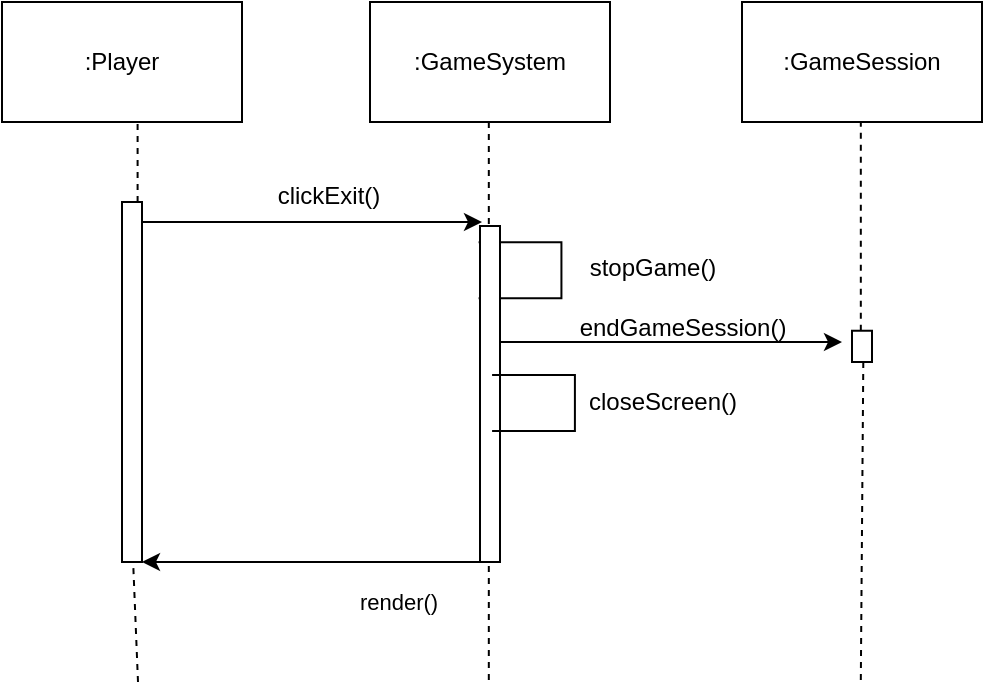 <mxfile version="25.0.1" pages="17">
  <diagram name="displayHabitHistory" id="qrKnhfCn22g86jc7ru6a">
    <mxGraphModel dx="594" dy="1169" grid="1" gridSize="10" guides="1" tooltips="1" connect="1" arrows="1" fold="1" page="1" pageScale="1" pageWidth="850" pageHeight="1100" math="0" shadow="0">
      <root>
        <mxCell id="0" />
        <mxCell id="1" parent="0" />
        <mxCell id="TTCCH3u_u1IS-NvDIyCb-1" value=":Player" style="rounded=0;whiteSpace=wrap;html=1;" vertex="1" parent="1">
          <mxGeometry x="60" y="260" width="120" height="60" as="geometry" />
        </mxCell>
        <mxCell id="TTCCH3u_u1IS-NvDIyCb-2" value=":GameSession" style="rounded=0;whiteSpace=wrap;html=1;" vertex="1" parent="1">
          <mxGeometry x="430" y="260" width="120" height="60" as="geometry" />
        </mxCell>
        <mxCell id="TTCCH3u_u1IS-NvDIyCb-3" value=":GameSystem" style="rounded=0;whiteSpace=wrap;html=1;" vertex="1" parent="1">
          <mxGeometry x="244" y="260" width="120" height="60" as="geometry" />
        </mxCell>
        <mxCell id="TTCCH3u_u1IS-NvDIyCb-4" value="" style="endArrow=none;dashed=1;html=1;rounded=0;entryX=0.565;entryY=1.011;entryDx=0;entryDy=0;entryPerimeter=0;" edge="1" parent="1" source="TTCCH3u_u1IS-NvDIyCb-18" target="TTCCH3u_u1IS-NvDIyCb-1">
          <mxGeometry width="50" height="50" relative="1" as="geometry">
            <mxPoint x="128" y="600" as="sourcePoint" />
            <mxPoint x="340" y="360" as="targetPoint" />
          </mxGeometry>
        </mxCell>
        <mxCell id="TTCCH3u_u1IS-NvDIyCb-5" value="" style="endArrow=none;dashed=1;html=1;rounded=0;entryX=0.565;entryY=1.011;entryDx=0;entryDy=0;entryPerimeter=0;" edge="1" parent="1">
          <mxGeometry width="50" height="50" relative="1" as="geometry">
            <mxPoint x="303.41" y="599" as="sourcePoint" />
            <mxPoint x="303.41" y="320" as="targetPoint" />
          </mxGeometry>
        </mxCell>
        <mxCell id="TTCCH3u_u1IS-NvDIyCb-6" value="" style="endArrow=none;dashed=1;html=1;rounded=0;entryX=0.565;entryY=1.011;entryDx=0;entryDy=0;entryPerimeter=0;" edge="1" parent="1" source="TTCCH3u_u1IS-NvDIyCb-21">
          <mxGeometry width="50" height="50" relative="1" as="geometry">
            <mxPoint x="489.41" y="599" as="sourcePoint" />
            <mxPoint x="489.41" y="320" as="targetPoint" />
          </mxGeometry>
        </mxCell>
        <mxCell id="TTCCH3u_u1IS-NvDIyCb-7" value="" style="endArrow=classic;html=1;rounded=0;" edge="1" parent="1">
          <mxGeometry width="50" height="50" relative="1" as="geometry">
            <mxPoint x="130" y="370" as="sourcePoint" />
            <mxPoint x="300" y="370" as="targetPoint" />
          </mxGeometry>
        </mxCell>
        <mxCell id="TTCCH3u_u1IS-NvDIyCb-8" value="clickExit()" style="text;html=1;align=center;verticalAlign=middle;resizable=0;points=[];autosize=1;strokeColor=none;fillColor=none;" vertex="1" parent="1">
          <mxGeometry x="188" y="342" width="70" height="30" as="geometry" />
        </mxCell>
        <mxCell id="TTCCH3u_u1IS-NvDIyCb-9" value="" style="shape=partialRectangle;whiteSpace=wrap;html=1;bottom=1;right=1;left=1;top=0;fillColor=none;routingCenterX=-0.5;rotation=-90;" vertex="1" parent="1">
          <mxGeometry x="305.26" y="373.63" width="28" height="40.91" as="geometry" />
        </mxCell>
        <mxCell id="TTCCH3u_u1IS-NvDIyCb-10" value="stopGame()" style="text;html=1;align=center;verticalAlign=middle;resizable=0;points=[];autosize=1;strokeColor=none;fillColor=none;" vertex="1" parent="1">
          <mxGeometry x="340" y="378" width="90" height="30" as="geometry" />
        </mxCell>
        <mxCell id="TTCCH3u_u1IS-NvDIyCb-11" value="" style="endArrow=classic;html=1;rounded=0;" edge="1" parent="1">
          <mxGeometry width="50" height="50" relative="1" as="geometry">
            <mxPoint x="300" y="430" as="sourcePoint" />
            <mxPoint x="480" y="430" as="targetPoint" />
          </mxGeometry>
        </mxCell>
        <mxCell id="TTCCH3u_u1IS-NvDIyCb-12" value="endGameSession()" style="text;html=1;align=center;verticalAlign=middle;resizable=0;points=[];autosize=1;strokeColor=none;fillColor=none;" vertex="1" parent="1">
          <mxGeometry x="335" y="408" width="130" height="30" as="geometry" />
        </mxCell>
        <mxCell id="TTCCH3u_u1IS-NvDIyCb-15" value="" style="endArrow=classic;html=1;rounded=0;" edge="1" parent="1" source="TTCCH3u_u1IS-NvDIyCb-19">
          <mxGeometry width="50" height="50" relative="1" as="geometry">
            <mxPoint x="490" y="540" as="sourcePoint" />
            <mxPoint x="130" y="540" as="targetPoint" />
          </mxGeometry>
        </mxCell>
        <mxCell id="TTCCH3u_u1IS-NvDIyCb-16" value="render()" style="edgeLabel;html=1;align=center;verticalAlign=middle;resizable=0;points=[];rotation=0;" vertex="1" connectable="0" parent="TTCCH3u_u1IS-NvDIyCb-15">
          <mxGeometry x="-0.112" y="8" relative="1" as="geometry">
            <mxPoint x="34" y="12" as="offset" />
          </mxGeometry>
        </mxCell>
        <mxCell id="TTCCH3u_u1IS-NvDIyCb-17" value="" style="endArrow=none;dashed=1;html=1;rounded=0;entryX=0.565;entryY=1.011;entryDx=0;entryDy=0;entryPerimeter=0;" edge="1" parent="1" target="TTCCH3u_u1IS-NvDIyCb-18">
          <mxGeometry width="50" height="50" relative="1" as="geometry">
            <mxPoint x="128" y="600" as="sourcePoint" />
            <mxPoint x="128" y="321" as="targetPoint" />
          </mxGeometry>
        </mxCell>
        <mxCell id="TTCCH3u_u1IS-NvDIyCb-18" value="" style="html=1;points=[[0,0,0,0,5],[0,1,0,0,-5],[1,0,0,0,5],[1,1,0,0,-5]];perimeter=orthogonalPerimeter;outlineConnect=0;targetShapes=umlLifeline;portConstraint=eastwest;newEdgeStyle={&quot;curved&quot;:0,&quot;rounded&quot;:0};" vertex="1" parent="1">
          <mxGeometry x="120" y="360" width="10" height="180" as="geometry" />
        </mxCell>
        <mxCell id="TTCCH3u_u1IS-NvDIyCb-19" value="" style="html=1;points=[[0,0,0,0,5],[0,1,0,0,-5],[1,0,0,0,5],[1,1,0,0,-5]];perimeter=orthogonalPerimeter;outlineConnect=0;targetShapes=umlLifeline;portConstraint=eastwest;newEdgeStyle={&quot;curved&quot;:0,&quot;rounded&quot;:0};" vertex="1" parent="1">
          <mxGeometry x="299" y="372" width="10" height="168" as="geometry" />
        </mxCell>
        <mxCell id="TTCCH3u_u1IS-NvDIyCb-20" value="" style="endArrow=none;dashed=1;html=1;rounded=0;entryX=0.565;entryY=1.011;entryDx=0;entryDy=0;entryPerimeter=0;" edge="1" parent="1" target="TTCCH3u_u1IS-NvDIyCb-21">
          <mxGeometry width="50" height="50" relative="1" as="geometry">
            <mxPoint x="489.41" y="599" as="sourcePoint" />
            <mxPoint x="489.41" y="320" as="targetPoint" />
          </mxGeometry>
        </mxCell>
        <mxCell id="TTCCH3u_u1IS-NvDIyCb-21" value="" style="html=1;points=[[0,0,0,0,5],[0,1,0,0,-5],[1,0,0,0,5],[1,1,0,0,-5]];perimeter=orthogonalPerimeter;outlineConnect=0;targetShapes=umlLifeline;portConstraint=eastwest;newEdgeStyle={&quot;curved&quot;:0,&quot;rounded&quot;:0};" vertex="1" parent="1">
          <mxGeometry x="485" y="424.37" width="10" height="15.63" as="geometry" />
        </mxCell>
        <mxCell id="TTCCH3u_u1IS-NvDIyCb-22" value="" style="shape=partialRectangle;whiteSpace=wrap;html=1;bottom=1;right=1;left=1;top=0;fillColor=none;routingCenterX=-0.5;rotation=-90;" vertex="1" parent="1">
          <mxGeometry x="312" y="440" width="28" height="40.91" as="geometry" />
        </mxCell>
        <mxCell id="TTCCH3u_u1IS-NvDIyCb-23" value="closeScreen()" style="text;html=1;align=center;verticalAlign=middle;resizable=0;points=[];autosize=1;strokeColor=none;fillColor=none;" vertex="1" parent="1">
          <mxGeometry x="340" y="445.45" width="100" height="30" as="geometry" />
        </mxCell>
      </root>
    </mxGraphModel>
  </diagram>
  <diagram name="habitCheckin" id="O5oQMR2fcFIPW0TsjyrU">
    <mxGraphModel dx="985" dy="477" grid="1" gridSize="10" guides="1" tooltips="1" connect="1" arrows="1" fold="1" page="1" pageScale="1" pageWidth="850" pageHeight="1100" math="0" shadow="0">
      <root>
        <mxCell id="XAbNOAjU0VVLo9-ZD2AN-0" />
        <mxCell id="XAbNOAjU0VVLo9-ZD2AN-1" parent="XAbNOAjU0VVLo9-ZD2AN-0" />
        <mxCell id="J7OzYloAnbf960WGr8lF-0" style="edgeStyle=orthogonalEdgeStyle;rounded=0;orthogonalLoop=1;jettySize=auto;html=1;fontFamily=Tahoma;fontSize=14;fontColor=#000066;endArrow=none;endFill=0;fillColor=#ffe6cc;strokeColor=#d79b00;" edge="1" parent="XAbNOAjU0VVLo9-ZD2AN-1" source="J7OzYloAnbf960WGr8lF-1" target="J7OzYloAnbf960WGr8lF-2">
          <mxGeometry relative="1" as="geometry" />
        </mxCell>
        <mxCell id="J7OzYloAnbf960WGr8lF-1" value="Player" style="shape=umlActor;verticalLabelPosition=bottom;labelBackgroundColor=#ffffff;verticalAlign=top;html=1;strokeColor=#000066;fillColor=#FF8000;fontFamily=Tahoma;fontSize=14;fontColor=#000066;" vertex="1" parent="XAbNOAjU0VVLo9-ZD2AN-1">
          <mxGeometry x="40" y="160" width="30" height="60" as="geometry" />
        </mxCell>
        <mxCell id="J7OzYloAnbf960WGr8lF-2" value="Game System" style="rounded=0;whiteSpace=wrap;html=1;labelBackgroundColor=#ffffff;strokeColor=#000066;fillColor=none;fontFamily=Tahoma;fontSize=14;fontColor=#000066;" vertex="1" parent="XAbNOAjU0VVLo9-ZD2AN-1">
          <mxGeometry x="360" y="170" width="70" height="40" as="geometry" />
        </mxCell>
        <mxCell id="J7OzYloAnbf960WGr8lF-3" value="" style="endArrow=classic;html=1;fontFamily=Tahoma;fontSize=14;fontColor=#000066;" edge="1" parent="XAbNOAjU0VVLo9-ZD2AN-1">
          <mxGeometry width="50" height="50" relative="1" as="geometry">
            <mxPoint x="100" y="210" as="sourcePoint" />
            <mxPoint x="340" y="210" as="targetPoint" />
          </mxGeometry>
        </mxCell>
        <mxCell id="J7OzYloAnbf960WGr8lF-4" value="clickExitButton()&lt;div&gt;readContent()&lt;/div&gt;" style="text;html=1;resizable=0;points=[];align=center;verticalAlign=middle;labelBackgroundColor=#ffffff;fontSize=14;fontFamily=Tahoma;fontColor=#000066;" vertex="1" connectable="0" parent="J7OzYloAnbf960WGr8lF-3">
          <mxGeometry x="-0.618" y="4" relative="1" as="geometry">
            <mxPoint x="64" y="44" as="offset" />
          </mxGeometry>
        </mxCell>
        <mxCell id="J7OzYloAnbf960WGr8lF-5" value="" style="endArrow=none;html=1;fontFamily=Tahoma;fontSize=14;fontColor=#000066;edgeStyle=orthogonalEdgeStyle;exitX=0.5;exitY=0;exitDx=0;exitDy=0;rounded=0;startArrow=none;startFill=0;endFill=0;fillColor=#ffe6cc;strokeColor=#d79b00;entryX=1;entryY=0.25;entryDx=0;entryDy=0;" edge="1" parent="XAbNOAjU0VVLo9-ZD2AN-1" target="J7OzYloAnbf960WGr8lF-2">
          <mxGeometry width="50" height="50" relative="1" as="geometry">
            <mxPoint x="390" y="170" as="sourcePoint" />
            <mxPoint x="440" y="180" as="targetPoint" />
            <Array as="points">
              <mxPoint x="390" y="80" />
              <mxPoint x="490" y="80" />
              <mxPoint x="490" y="180" />
            </Array>
          </mxGeometry>
        </mxCell>
        <mxCell id="J7OzYloAnbf960WGr8lF-6" value="" style="endArrow=classic;html=1;fontFamily=Tahoma;fontSize=14;fontColor=#000066;" edge="1" parent="XAbNOAjU0VVLo9-ZD2AN-1">
          <mxGeometry width="50" height="50" relative="1" as="geometry">
            <mxPoint x="500" y="120" as="sourcePoint" />
            <mxPoint x="420" y="70" as="targetPoint" />
            <Array as="points">
              <mxPoint x="500" y="70" />
            </Array>
          </mxGeometry>
        </mxCell>
        <mxCell id="J7OzYloAnbf960WGr8lF-7" value="displayConfirmation()&lt;div&gt;terminateGameSession()&lt;/div&gt;" style="text;html=1;resizable=0;points=[];align=center;verticalAlign=middle;labelBackgroundColor=#ffffff;fontSize=14;fontFamily=Tahoma;fontColor=#000066;" vertex="1" connectable="0" parent="J7OzYloAnbf960WGr8lF-6">
          <mxGeometry x="0.2" relative="1" as="geometry">
            <mxPoint x="-2" y="-40" as="offset" />
          </mxGeometry>
        </mxCell>
        <mxCell id="J7OzYloAnbf960WGr8lF-8" style="edgeStyle=orthogonalEdgeStyle;rounded=0;orthogonalLoop=1;jettySize=auto;html=1;entryX=0.5;entryY=1;entryDx=0;entryDy=0;startArrow=none;startFill=0;endArrow=none;endFill=0;fontFamily=Tahoma;fontSize=14;fontColor=#000066;fillColor=#ffe6cc;strokeColor=#d79b00;exitX=1;exitY=0.75;exitDx=0;exitDy=0;" edge="1" parent="XAbNOAjU0VVLo9-ZD2AN-1" source="J7OzYloAnbf960WGr8lF-2">
          <mxGeometry relative="1" as="geometry">
            <Array as="points">
              <mxPoint x="490" y="200" />
              <mxPoint x="490" y="300" />
              <mxPoint x="390" y="300" />
            </Array>
            <mxPoint x="450" y="200" as="sourcePoint" />
            <mxPoint x="390" y="210" as="targetPoint" />
          </mxGeometry>
        </mxCell>
        <mxCell id="J7OzYloAnbf960WGr8lF-9" value="" style="endArrow=classic;html=1;fontFamily=Tahoma;fontSize=14;fontColor=#000066;" edge="1" parent="XAbNOAjU0VVLo9-ZD2AN-1">
          <mxGeometry width="50" height="50" relative="1" as="geometry">
            <mxPoint x="500" y="260" as="sourcePoint" />
            <mxPoint x="430" y="310" as="targetPoint" />
            <Array as="points">
              <mxPoint x="500" y="310" />
            </Array>
          </mxGeometry>
        </mxCell>
        <mxCell id="J7OzYloAnbf960WGr8lF-10" value="stopPlayMode()" style="text;html=1;resizable=0;points=[];align=center;verticalAlign=middle;labelBackgroundColor=#ffffff;fontSize=14;fontFamily=Tahoma;fontColor=#000066;" vertex="1" connectable="0" parent="J7OzYloAnbf960WGr8lF-9">
          <mxGeometry x="-0.3" y="-1" relative="1" as="geometry">
            <mxPoint x="-9" y="38" as="offset" />
          </mxGeometry>
        </mxCell>
      </root>
    </mxGraphModel>
  </diagram>
  <diagram name="monsterAction" id="0ybkY3-5qfWOv7-Kcn6P">
    <mxGraphModel dx="441" dy="543" grid="1" gridSize="10" guides="1" tooltips="1" connect="1" arrows="1" fold="1" page="1" pageScale="1" pageWidth="850" pageHeight="1100" math="0" shadow="0">
      <root>
        <mxCell id="0" />
        <mxCell id="1" parent="0" />
        <mxCell id="o48qI-ERX_-mcBsHU6iG-1" value=":Player" style="rounded=0;whiteSpace=wrap;html=1;" vertex="1" parent="1">
          <mxGeometry x="144" y="509" width="120" height="60" as="geometry" />
        </mxCell>
        <mxCell id="o48qI-ERX_-mcBsHU6iG-2" value=":gameSession" style="rounded=0;whiteSpace=wrap;html=1;" vertex="1" parent="1">
          <mxGeometry x="147" y="110" width="120" height="60" as="geometry" />
        </mxCell>
        <mxCell id="o48qI-ERX_-mcBsHU6iG-3" value=":GameSystem" style="rounded=0;whiteSpace=wrap;html=1;" vertex="1" parent="1">
          <mxGeometry x="147" y="332" width="120" height="60" as="geometry" />
        </mxCell>
        <mxCell id="o48qI-ERX_-mcBsHU6iG-4" value="" style="endArrow=classic;html=1;rounded=0;fontSize=12;startSize=8;endSize=8;curved=1;entryX=0.5;entryY=1;entryDx=0;entryDy=0;exitX=0.5;exitY=0;exitDx=0;exitDy=0;" edge="1" parent="1" source="o48qI-ERX_-mcBsHU6iG-3" target="o48qI-ERX_-mcBsHU6iG-2">
          <mxGeometry width="50" height="50" relative="1" as="geometry">
            <mxPoint x="384" y="385" as="sourcePoint" />
            <mxPoint x="434" y="335" as="targetPoint" />
          </mxGeometry>
        </mxCell>
        <mxCell id="o48qI-ERX_-mcBsHU6iG-5" value="" style="endArrow=none;html=1;rounded=0;fontSize=12;startSize=8;endSize=8;curved=1;entryX=0.5;entryY=1;entryDx=0;entryDy=0;exitX=0.5;exitY=0;exitDx=0;exitDy=0;" edge="1" parent="1" source="o48qI-ERX_-mcBsHU6iG-1" target="o48qI-ERX_-mcBsHU6iG-3">
          <mxGeometry width="50" height="50" relative="1" as="geometry">
            <mxPoint x="384" y="385" as="sourcePoint" />
            <mxPoint x="434" y="335" as="targetPoint" />
          </mxGeometry>
        </mxCell>
        <mxCell id="o48qI-ERX_-mcBsHU6iG-6" value="3: endGameSession()" style="text;html=1;align=center;verticalAlign=middle;resizable=0;points=[];autosize=1;strokeColor=none;fillColor=none;" vertex="1" parent="1">
          <mxGeometry x="221" y="230" width="140" height="30" as="geometry" />
        </mxCell>
        <mxCell id="o48qI-ERX_-mcBsHU6iG-7" value="" style="endArrow=classic;html=1;rounded=0;fontSize=12;startSize=8;endSize=8;curved=1;" edge="1" parent="1">
          <mxGeometry width="50" height="50" relative="1" as="geometry">
            <mxPoint x="222" y="474" as="sourcePoint" />
            <mxPoint x="222" y="417" as="targetPoint" />
          </mxGeometry>
        </mxCell>
        <mxCell id="o48qI-ERX_-mcBsHU6iG-8" value="" style="endArrow=classic;html=1;rounded=0;fontSize=12;startSize=8;endSize=8;curved=1;" edge="1" parent="1">
          <mxGeometry width="50" height="50" relative="1" as="geometry">
            <mxPoint x="184" y="417" as="sourcePoint" />
            <mxPoint x="184" y="474" as="targetPoint" />
          </mxGeometry>
        </mxCell>
        <mxCell id="o48qI-ERX_-mcBsHU6iG-9" value="1: clickExit()" style="text;html=1;align=center;verticalAlign=middle;resizable=0;points=[];autosize=1;strokeColor=none;fillColor=none;" vertex="1" parent="1">
          <mxGeometry x="221" y="429" width="90" height="30" as="geometry" />
        </mxCell>
        <mxCell id="o48qI-ERX_-mcBsHU6iG-11" value="5: render()" style="edgeLabel;html=1;align=center;verticalAlign=middle;resizable=0;points=[];" vertex="1" connectable="0" parent="1">
          <mxGeometry x="140" y="449" as="geometry" />
        </mxCell>
        <mxCell id="o48qI-ERX_-mcBsHU6iG-12" value="" style="shape=partialRectangle;whiteSpace=wrap;html=1;bottom=1;right=1;left=1;top=0;fillColor=none;routingCenterX=-0.5;rotation=-90;" vertex="1" parent="1">
          <mxGeometry x="279" y="329" width="31" height="60" as="geometry" />
        </mxCell>
        <mxCell id="o48qI-ERX_-mcBsHU6iG-13" value="2: stopGame()" style="text;html=1;align=center;verticalAlign=middle;resizable=0;points=[];autosize=1;strokeColor=none;fillColor=none;" vertex="1" parent="1">
          <mxGeometry x="332" y="344" width="100" height="30" as="geometry" />
        </mxCell>
        <mxCell id="o48qI-ERX_-mcBsHU6iG-14" value="4:closeScreen()" style="text;html=1;align=center;verticalAlign=middle;resizable=0;points=[];autosize=1;strokeColor=none;fillColor=none;" vertex="1" parent="1">
          <mxGeometry x="327" y="365" width="110" height="30" as="geometry" />
        </mxCell>
      </root>
    </mxGraphModel>
  </diagram>
  <diagram name="enterHall" id="GqjSR_Z7uEUean1i6Nsr">
    <mxGraphModel dx="984" dy="659" grid="1" gridSize="10" guides="1" tooltips="1" connect="1" arrows="1" fold="1" page="1" pageScale="1" pageWidth="850" pageHeight="1100" math="0" shadow="0">
      <root>
        <mxCell id="XAbNOAjU0VVLo9-ZD2AN-0" />
        <mxCell id="XAbNOAjU0VVLo9-ZD2AN-1" parent="XAbNOAjU0VVLo9-ZD2AN-0" />
        <mxCell id="ALjJiwd98mLg6pKJFKZ1-0" style="edgeStyle=orthogonalEdgeStyle;rounded=0;orthogonalLoop=1;jettySize=auto;html=1;fontFamily=Tahoma;fontSize=14;fontColor=#000066;endArrow=none;endFill=0;fillColor=#ffe6cc;strokeColor=#d79b00;" parent="XAbNOAjU0VVLo9-ZD2AN-1" source="ALjJiwd98mLg6pKJFKZ1-1" target="ALjJiwd98mLg6pKJFKZ1-3" edge="1">
          <mxGeometry relative="1" as="geometry">
            <Array as="points">
              <mxPoint x="200" y="190" />
              <mxPoint x="200" y="190" />
            </Array>
          </mxGeometry>
        </mxCell>
        <mxCell id="CJ4YPzdzlDqNRj6001pP-0" style="edgeStyle=orthogonalEdgeStyle;rounded=0;orthogonalLoop=1;jettySize=auto;html=1;strokeColor=#D79B00;entryX=0;entryY=0.5;entryDx=0;entryDy=0;endArrow=none;endFill=0;" parent="XAbNOAjU0VVLo9-ZD2AN-1" target="ALjJiwd98mLg6pKJFKZ1-4" edge="1">
          <mxGeometry relative="1" as="geometry">
            <mxPoint x="50" y="260" as="sourcePoint" />
            <mxPoint x="340" y="450" as="targetPoint" />
            <Array as="points">
              <mxPoint x="50" y="450" />
            </Array>
          </mxGeometry>
        </mxCell>
        <mxCell id="ALjJiwd98mLg6pKJFKZ1-1" value="User" style="shape=umlActor;verticalLabelPosition=bottom;labelBackgroundColor=#ffffff;verticalAlign=top;html=1;strokeColor=#000066;fillColor=#FF8000;fontFamily=Tahoma;fontSize=14;fontColor=#000066;" parent="XAbNOAjU0VVLo9-ZD2AN-1" vertex="1">
          <mxGeometry x="40" y="160" width="30" height="60" as="geometry" />
        </mxCell>
        <mxCell id="ALjJiwd98mLg6pKJFKZ1-2" value="" style="edgeStyle=orthogonalEdgeStyle;rounded=0;orthogonalLoop=1;jettySize=auto;html=1;endArrow=none;endFill=0;fontFamily=Tahoma;fontSize=14;fontColor=#000066;fillColor=#ffe6cc;strokeColor=#D79B00;" parent="XAbNOAjU0VVLo9-ZD2AN-1" source="ALjJiwd98mLg6pKJFKZ1-3" target="ALjJiwd98mLg6pKJFKZ1-4" edge="1">
          <mxGeometry relative="1" as="geometry">
            <Array as="points">
              <mxPoint x="370" y="190" />
              <mxPoint x="370" y="190" />
            </Array>
          </mxGeometry>
        </mxCell>
        <mxCell id="ALjJiwd98mLg6pKJFKZ1-3" value="Hall" style="rounded=0;whiteSpace=wrap;html=1;labelBackgroundColor=#ffffff;strokeColor=#000066;fillColor=none;fontFamily=Tahoma;fontSize=14;fontColor=#000066;" parent="XAbNOAjU0VVLo9-ZD2AN-1" vertex="1">
          <mxGeometry x="240" y="170" width="60" height="90" as="geometry" />
        </mxCell>
        <mxCell id="ALjJiwd98mLg6pKJFKZ1-4" value="Lightning" style="rounded=0;whiteSpace=wrap;html=1;labelBackgroundColor=#ffffff;strokeColor=#000066;fillColor=none;fontFamily=Tahoma;fontSize=14;fontColor=#000066;" parent="XAbNOAjU0VVLo9-ZD2AN-1" vertex="1">
          <mxGeometry x="350" y="430" width="60" height="40" as="geometry" />
        </mxCell>
        <mxCell id="ALjJiwd98mLg6pKJFKZ1-17" value="" style="endArrow=classic;html=1;fontColor=#000066;" parent="XAbNOAjU0VVLo9-ZD2AN-1" edge="1">
          <mxGeometry width="50" height="50" relative="1" as="geometry">
            <mxPoint x="100" y="180" as="sourcePoint" />
            <mxPoint x="210" y="180" as="targetPoint" />
          </mxGeometry>
        </mxCell>
        <mxCell id="ALjJiwd98mLg6pKJFKZ1-20" value="1 openDoor()" style="text;html=1;resizable=0;points=[];align=center;verticalAlign=middle;labelBackgroundColor=#ffffff;fontColor=#000066;" parent="ALjJiwd98mLg6pKJFKZ1-17" vertex="1" connectable="0">
          <mxGeometry x="-0.545" y="2" relative="1" as="geometry">
            <mxPoint x="25" y="-8" as="offset" />
          </mxGeometry>
        </mxCell>
        <mxCell id="ALjJiwd98mLg6pKJFKZ1-24" value="" style="endArrow=none;html=1;exitX=0.25;exitY=0;exitDx=0;exitDy=0;rounded=0;entryX=1.017;entryY=0.111;entryDx=0;entryDy=0;entryPerimeter=0;fillColor=#ffe6cc;strokeColor=#d79b00;" parent="XAbNOAjU0VVLo9-ZD2AN-1" source="ALjJiwd98mLg6pKJFKZ1-3" target="ALjJiwd98mLg6pKJFKZ1-3" edge="1">
          <mxGeometry width="50" height="50" relative="1" as="geometry">
            <mxPoint x="40" y="1180" as="sourcePoint" />
            <mxPoint x="90" y="1130" as="targetPoint" />
            <Array as="points">
              <mxPoint x="255" y="120" />
              <mxPoint x="320" y="120" />
              <mxPoint x="320" y="180" />
            </Array>
          </mxGeometry>
        </mxCell>
        <mxCell id="ALjJiwd98mLg6pKJFKZ1-25" value="" style="endArrow=classic;html=1;fontColor=#000066;" parent="XAbNOAjU0VVLo9-ZD2AN-1" edge="1">
          <mxGeometry width="50" height="50" relative="1" as="geometry">
            <mxPoint x="330" y="150" as="sourcePoint" />
            <mxPoint x="260" y="110" as="targetPoint" />
            <Array as="points">
              <mxPoint x="330" y="110" />
            </Array>
          </mxGeometry>
        </mxCell>
        <mxCell id="ALjJiwd98mLg6pKJFKZ1-26" value="1.1 unlockDoor()" style="text;html=1;resizable=0;points=[];align=center;verticalAlign=middle;labelBackgroundColor=#ffffff;fontColor=#000066;" parent="ALjJiwd98mLg6pKJFKZ1-25" vertex="1" connectable="0">
          <mxGeometry x="0.436" y="-2" relative="1" as="geometry">
            <mxPoint x="-1" y="-18" as="offset" />
          </mxGeometry>
        </mxCell>
        <mxCell id="ALjJiwd98mLg6pKJFKZ1-27" value="" style="endArrow=classic;html=1;fontColor=#000066;" parent="XAbNOAjU0VVLo9-ZD2AN-1" edge="1">
          <mxGeometry width="50" height="50" relative="1" as="geometry">
            <mxPoint x="70" y="440" as="sourcePoint" />
            <mxPoint x="270" y="440" as="targetPoint" />
          </mxGeometry>
        </mxCell>
        <mxCell id="ALjJiwd98mLg6pKJFKZ1-28" value="3 turnOnLights()" style="text;html=1;resizable=0;points=[];align=center;verticalAlign=middle;labelBackgroundColor=#ffffff;fontColor=#000066;" parent="ALjJiwd98mLg6pKJFKZ1-27" vertex="1" connectable="0">
          <mxGeometry x="0.317" y="2" relative="1" as="geometry">
            <mxPoint x="-32" y="-8" as="offset" />
          </mxGeometry>
        </mxCell>
        <mxCell id="4aknmJp9HKiuCshJEBKm-3" style="edgeStyle=orthogonalEdgeStyle;rounded=0;orthogonalLoop=1;jettySize=auto;html=1;entryX=0.25;entryY=1;entryDx=0;entryDy=0;endArrow=none;endFill=0;fillColor=#ffe6cc;strokeColor=#d79b00;" parent="XAbNOAjU0VVLo9-ZD2AN-1" edge="1">
          <mxGeometry relative="1" as="geometry">
            <Array as="points">
              <mxPoint x="425" y="459.96" />
              <mxPoint x="425" y="519.96" />
              <mxPoint x="360" y="519.96" />
            </Array>
            <mxPoint x="410" y="460" as="sourcePoint" />
            <mxPoint x="360" y="469.96" as="targetPoint" />
          </mxGeometry>
        </mxCell>
        <mxCell id="4aknmJp9HKiuCshJEBKm-4" value="" style="endArrow=classic;html=1;fontColor=#000066;" parent="XAbNOAjU0VVLo9-ZD2AN-1" edge="1">
          <mxGeometry width="50" height="50" relative="1" as="geometry">
            <mxPoint x="430" y="490" as="sourcePoint" />
            <mxPoint x="360" y="530" as="targetPoint" />
            <Array as="points">
              <mxPoint x="430" y="530" />
            </Array>
          </mxGeometry>
        </mxCell>
        <mxCell id="4aknmJp9HKiuCshJEBKm-5" value="3.1 adjustBrightness()" style="text;html=1;resizable=0;points=[];align=center;verticalAlign=middle;labelBackgroundColor=#ffffff;fontColor=#000066;" parent="4aknmJp9HKiuCshJEBKm-4" vertex="1" connectable="0">
          <mxGeometry x="0.473" y="1" relative="1" as="geometry">
            <mxPoint x="11" y="19" as="offset" />
          </mxGeometry>
        </mxCell>
        <mxCell id="CJ4YPzdzlDqNRj6001pP-1" value="" style="endArrow=classic;html=1;fontColor=#000066;" parent="XAbNOAjU0VVLo9-ZD2AN-1" edge="1">
          <mxGeometry width="50" height="50" relative="1" as="geometry">
            <mxPoint x="100" y="200" as="sourcePoint" />
            <mxPoint x="210" y="200" as="targetPoint" />
          </mxGeometry>
        </mxCell>
        <mxCell id="CJ4YPzdzlDqNRj6001pP-3" value="&lt;span style=&quot;color: rgb(0, 0, 102); font-size: 12px;&quot;&gt;2 enter()&lt;/span&gt;" style="edgeLabel;html=1;align=center;verticalAlign=middle;resizable=0;points=[];" parent="CJ4YPzdzlDqNRj6001pP-1" vertex="1" connectable="0">
          <mxGeometry x="-0.494" y="-3" relative="1" as="geometry">
            <mxPoint x="22" y="7" as="offset" />
          </mxGeometry>
        </mxCell>
        <mxCell id="CJ4YPzdzlDqNRj6001pP-4" value="" style="endArrow=classic;html=1;fontColor=#000066;" parent="XAbNOAjU0VVLo9-ZD2AN-1" edge="1">
          <mxGeometry width="50" height="50" relative="1" as="geometry">
            <mxPoint x="100" y="230" as="sourcePoint" />
            <mxPoint x="210" y="230" as="targetPoint" />
          </mxGeometry>
        </mxCell>
        <mxCell id="CJ4YPzdzlDqNRj6001pP-5" value="&lt;span style=&quot;color: rgb(0, 0, 102); font-size: 12px;&quot;&gt;4 closeDoor()&lt;/span&gt;" style="edgeLabel;html=1;align=center;verticalAlign=middle;resizable=0;points=[];" parent="CJ4YPzdzlDqNRj6001pP-4" vertex="1" connectable="0">
          <mxGeometry x="-0.494" y="-3" relative="1" as="geometry">
            <mxPoint x="22" y="7" as="offset" />
          </mxGeometry>
        </mxCell>
      </root>
    </mxGraphModel>
  </diagram>
  <diagram name="exitHall" id="0PoI1-biB4u1UzUqI9R2">
    <mxGraphModel dx="984" dy="659" grid="1" gridSize="10" guides="1" tooltips="1" connect="1" arrows="1" fold="1" page="1" pageScale="1" pageWidth="827" pageHeight="1169" math="0" shadow="0">
      <root>
        <mxCell id="0" />
        <mxCell id="1" parent="0" />
        <mxCell id="Y-AcQTaXHzpTWYzy59sd-1" style="edgeStyle=orthogonalEdgeStyle;rounded=0;orthogonalLoop=1;jettySize=auto;html=1;fontFamily=Tahoma;fontSize=14;fontColor=#000066;endArrow=none;endFill=0;fillColor=#ffe6cc;strokeColor=#d79b00;" parent="1" source="Y-AcQTaXHzpTWYzy59sd-3" target="Y-AcQTaXHzpTWYzy59sd-5" edge="1">
          <mxGeometry relative="1" as="geometry">
            <Array as="points">
              <mxPoint x="200" y="190" />
              <mxPoint x="200" y="190" />
            </Array>
          </mxGeometry>
        </mxCell>
        <mxCell id="Y-AcQTaXHzpTWYzy59sd-2" style="edgeStyle=orthogonalEdgeStyle;rounded=0;orthogonalLoop=1;jettySize=auto;html=1;strokeColor=#D79B00;entryX=0;entryY=0.5;entryDx=0;entryDy=0;endArrow=none;endFill=0;" parent="1" target="Y-AcQTaXHzpTWYzy59sd-6" edge="1">
          <mxGeometry relative="1" as="geometry">
            <mxPoint x="50" y="260" as="sourcePoint" />
            <mxPoint x="340" y="450" as="targetPoint" />
            <Array as="points">
              <mxPoint x="50" y="450" />
            </Array>
          </mxGeometry>
        </mxCell>
        <mxCell id="Y-AcQTaXHzpTWYzy59sd-3" value="User" style="shape=umlActor;verticalLabelPosition=bottom;labelBackgroundColor=#ffffff;verticalAlign=top;html=1;strokeColor=#000066;fillColor=#FF8000;fontFamily=Tahoma;fontSize=14;fontColor=#000066;" parent="1" vertex="1">
          <mxGeometry x="40" y="160" width="30" height="60" as="geometry" />
        </mxCell>
        <mxCell id="Y-AcQTaXHzpTWYzy59sd-4" value="" style="edgeStyle=orthogonalEdgeStyle;rounded=0;orthogonalLoop=1;jettySize=auto;html=1;endArrow=none;endFill=0;fontFamily=Tahoma;fontSize=14;fontColor=#000066;fillColor=#ffe6cc;strokeColor=#D79B00;" parent="1" source="Y-AcQTaXHzpTWYzy59sd-5" target="Y-AcQTaXHzpTWYzy59sd-6" edge="1">
          <mxGeometry relative="1" as="geometry">
            <Array as="points">
              <mxPoint x="370" y="190" />
              <mxPoint x="370" y="190" />
            </Array>
          </mxGeometry>
        </mxCell>
        <mxCell id="Y-AcQTaXHzpTWYzy59sd-5" value="Hall" style="rounded=0;whiteSpace=wrap;html=1;labelBackgroundColor=#ffffff;strokeColor=#000066;fillColor=none;fontFamily=Tahoma;fontSize=14;fontColor=#000066;" parent="1" vertex="1">
          <mxGeometry x="240" y="170" width="60" height="90" as="geometry" />
        </mxCell>
        <mxCell id="Y-AcQTaXHzpTWYzy59sd-6" value="Lightning" style="rounded=0;whiteSpace=wrap;html=1;labelBackgroundColor=#ffffff;strokeColor=#000066;fillColor=none;fontFamily=Tahoma;fontSize=14;fontColor=#000066;" parent="1" vertex="1">
          <mxGeometry x="350" y="430" width="60" height="40" as="geometry" />
        </mxCell>
        <mxCell id="Y-AcQTaXHzpTWYzy59sd-7" value="" style="endArrow=classic;html=1;fontColor=#000066;" parent="1" edge="1">
          <mxGeometry width="50" height="50" relative="1" as="geometry">
            <mxPoint x="100" y="180" as="sourcePoint" />
            <mxPoint x="210" y="180" as="targetPoint" />
          </mxGeometry>
        </mxCell>
        <mxCell id="Y-AcQTaXHzpTWYzy59sd-8" value="1 openDoor()" style="text;html=1;resizable=0;points=[];align=center;verticalAlign=middle;labelBackgroundColor=#ffffff;fontColor=#000066;" parent="Y-AcQTaXHzpTWYzy59sd-7" vertex="1" connectable="0">
          <mxGeometry x="-0.545" y="2" relative="1" as="geometry">
            <mxPoint x="25" y="-8" as="offset" />
          </mxGeometry>
        </mxCell>
        <mxCell id="Y-AcQTaXHzpTWYzy59sd-9" value="" style="endArrow=none;html=1;exitX=0.25;exitY=0;exitDx=0;exitDy=0;rounded=0;entryX=1.017;entryY=0.111;entryDx=0;entryDy=0;entryPerimeter=0;fillColor=#ffe6cc;strokeColor=#d79b00;" parent="1" source="Y-AcQTaXHzpTWYzy59sd-5" target="Y-AcQTaXHzpTWYzy59sd-5" edge="1">
          <mxGeometry width="50" height="50" relative="1" as="geometry">
            <mxPoint x="40" y="1180" as="sourcePoint" />
            <mxPoint x="90" y="1130" as="targetPoint" />
            <Array as="points">
              <mxPoint x="255" y="120" />
              <mxPoint x="320" y="120" />
              <mxPoint x="320" y="180" />
            </Array>
          </mxGeometry>
        </mxCell>
        <mxCell id="Y-AcQTaXHzpTWYzy59sd-10" value="" style="endArrow=classic;html=1;fontColor=#000066;" parent="1" edge="1">
          <mxGeometry width="50" height="50" relative="1" as="geometry">
            <mxPoint x="330" y="150" as="sourcePoint" />
            <mxPoint x="260" y="110" as="targetPoint" />
            <Array as="points">
              <mxPoint x="330" y="110" />
            </Array>
          </mxGeometry>
        </mxCell>
        <mxCell id="Y-AcQTaXHzpTWYzy59sd-11" value="1.1 closeDoor()" style="text;html=1;resizable=0;points=[];align=center;verticalAlign=middle;labelBackgroundColor=#ffffff;fontColor=#000066;" parent="Y-AcQTaXHzpTWYzy59sd-10" vertex="1" connectable="0">
          <mxGeometry x="0.436" y="-2" relative="1" as="geometry">
            <mxPoint x="-1" y="-18" as="offset" />
          </mxGeometry>
        </mxCell>
        <mxCell id="Y-AcQTaXHzpTWYzy59sd-12" value="" style="endArrow=classic;html=1;fontColor=#000066;" parent="1" edge="1">
          <mxGeometry width="50" height="50" relative="1" as="geometry">
            <mxPoint x="70" y="440" as="sourcePoint" />
            <mxPoint x="270" y="440" as="targetPoint" />
          </mxGeometry>
        </mxCell>
        <mxCell id="Y-AcQTaXHzpTWYzy59sd-13" value="3 turnOfLights()" style="text;html=1;resizable=0;points=[];align=center;verticalAlign=middle;labelBackgroundColor=#ffffff;fontColor=#000066;" parent="Y-AcQTaXHzpTWYzy59sd-12" vertex="1" connectable="0">
          <mxGeometry x="0.317" y="2" relative="1" as="geometry">
            <mxPoint x="-32" y="-8" as="offset" />
          </mxGeometry>
        </mxCell>
        <mxCell id="Y-AcQTaXHzpTWYzy59sd-14" style="edgeStyle=orthogonalEdgeStyle;rounded=0;orthogonalLoop=1;jettySize=auto;html=1;entryX=0.25;entryY=1;entryDx=0;entryDy=0;endArrow=none;endFill=0;fillColor=#ffe6cc;strokeColor=#d79b00;" parent="1" edge="1">
          <mxGeometry relative="1" as="geometry">
            <Array as="points">
              <mxPoint x="425" y="459.96" />
              <mxPoint x="425" y="519.96" />
              <mxPoint x="360" y="519.96" />
            </Array>
            <mxPoint x="410" y="460" as="sourcePoint" />
            <mxPoint x="360" y="469.96" as="targetPoint" />
          </mxGeometry>
        </mxCell>
        <mxCell id="Y-AcQTaXHzpTWYzy59sd-15" value="" style="endArrow=classic;html=1;fontColor=#000066;" parent="1" edge="1">
          <mxGeometry width="50" height="50" relative="1" as="geometry">
            <mxPoint x="430" y="490" as="sourcePoint" />
            <mxPoint x="360" y="530" as="targetPoint" />
            <Array as="points">
              <mxPoint x="430" y="530" />
            </Array>
          </mxGeometry>
        </mxCell>
        <mxCell id="Y-AcQTaXHzpTWYzy59sd-16" value="3.1 dimLights()" style="text;html=1;resizable=0;points=[];align=center;verticalAlign=middle;labelBackgroundColor=#ffffff;fontColor=#000066;" parent="Y-AcQTaXHzpTWYzy59sd-15" vertex="1" connectable="0">
          <mxGeometry x="0.473" y="1" relative="1" as="geometry">
            <mxPoint x="11" y="19" as="offset" />
          </mxGeometry>
        </mxCell>
        <mxCell id="Y-AcQTaXHzpTWYzy59sd-17" value="" style="endArrow=classic;html=1;fontColor=#000066;" parent="1" edge="1">
          <mxGeometry width="50" height="50" relative="1" as="geometry">
            <mxPoint x="100" y="200" as="sourcePoint" />
            <mxPoint x="210" y="200" as="targetPoint" />
          </mxGeometry>
        </mxCell>
        <mxCell id="Y-AcQTaXHzpTWYzy59sd-18" value="&lt;span style=&quot;color: rgb(0, 0, 102); font-size: 12px;&quot;&gt;2 exit()&lt;/span&gt;" style="edgeLabel;html=1;align=center;verticalAlign=middle;resizable=0;points=[];" parent="Y-AcQTaXHzpTWYzy59sd-17" vertex="1" connectable="0">
          <mxGeometry x="-0.494" y="-3" relative="1" as="geometry">
            <mxPoint x="22" y="7" as="offset" />
          </mxGeometry>
        </mxCell>
        <mxCell id="Y-AcQTaXHzpTWYzy59sd-19" value="" style="endArrow=classic;html=1;fontColor=#000066;" parent="1" edge="1">
          <mxGeometry width="50" height="50" relative="1" as="geometry">
            <mxPoint x="100" y="230" as="sourcePoint" />
            <mxPoint x="210" y="230" as="targetPoint" />
          </mxGeometry>
        </mxCell>
        <mxCell id="Y-AcQTaXHzpTWYzy59sd-20" value="&lt;span style=&quot;color: rgb(0, 0, 102); font-size: 12px;&quot;&gt;4 closeDoor()&lt;/span&gt;" style="edgeLabel;html=1;align=center;verticalAlign=middle;resizable=0;points=[];" parent="Y-AcQTaXHzpTWYzy59sd-19" vertex="1" connectable="0">
          <mxGeometry x="-0.494" y="-3" relative="1" as="geometry">
            <mxPoint x="22" y="7" as="offset" />
          </mxGeometry>
        </mxCell>
      </root>
    </mxGraphModel>
  </diagram>
  <diagram name="selectEnchantments" id="eFw2e6T2mdCGO9LU2WnW">
    <mxGraphModel dx="984" dy="659" grid="1" gridSize="10" guides="1" tooltips="1" connect="1" arrows="1" fold="1" page="1" pageScale="1" pageWidth="827" pageHeight="1169" math="0" shadow="0">
      <root>
        <mxCell id="0" />
        <mxCell id="1" parent="0" />
        <mxCell id="iZXbAo_DhnXNTH1RzvWr-1" style="edgeStyle=orthogonalEdgeStyle;rounded=0;orthogonalLoop=1;jettySize=auto;html=1;fontFamily=Tahoma;fontSize=14;fontColor=#000066;endArrow=none;endFill=0;fillColor=#ffe6cc;strokeColor=#d79b00;" parent="1" source="iZXbAo_DhnXNTH1RzvWr-2" target="iZXbAo_DhnXNTH1RzvWr-3" edge="1">
          <mxGeometry relative="1" as="geometry" />
        </mxCell>
        <mxCell id="iZXbAo_DhnXNTH1RzvWr-2" value="Player" style="shape=umlActor;verticalLabelPosition=bottom;labelBackgroundColor=#ffffff;verticalAlign=top;html=1;strokeColor=#000066;fillColor=#FF8000;fontFamily=Tahoma;fontSize=14;fontColor=#000066;" parent="1" vertex="1">
          <mxGeometry x="40" y="160" width="30" height="60" as="geometry" />
        </mxCell>
        <mxCell id="iZXbAo_DhnXNTH1RzvWr-3" value="Inventory" style="rounded=0;whiteSpace=wrap;html=1;labelBackgroundColor=#ffffff;strokeColor=#000066;fillColor=none;fontFamily=Tahoma;fontSize=14;fontColor=#000066;" parent="1" vertex="1">
          <mxGeometry x="360" y="170" width="70" height="40" as="geometry" />
        </mxCell>
        <mxCell id="iZXbAo_DhnXNTH1RzvWr-4" value="" style="endArrow=classic;html=1;fontFamily=Tahoma;fontSize=14;fontColor=#000066;" parent="1" edge="1">
          <mxGeometry width="50" height="50" relative="1" as="geometry">
            <mxPoint x="100" y="170" as="sourcePoint" />
            <mxPoint x="340" y="170" as="targetPoint" />
          </mxGeometry>
        </mxCell>
        <mxCell id="iZXbAo_DhnXNTH1RzvWr-5" value="1 listEnchantments()" style="text;html=1;resizable=0;points=[];align=center;verticalAlign=middle;labelBackgroundColor=#ffffff;fontSize=14;fontFamily=Tahoma;fontColor=#000066;" parent="iZXbAo_DhnXNTH1RzvWr-4" vertex="1" connectable="0">
          <mxGeometry x="-0.618" y="4" relative="1" as="geometry">
            <mxPoint x="39" y="-16" as="offset" />
          </mxGeometry>
        </mxCell>
        <mxCell id="iZXbAo_DhnXNTH1RzvWr-6" value="" style="endArrow=none;html=1;fontFamily=Tahoma;fontSize=14;fontColor=#000066;edgeStyle=orthogonalEdgeStyle;exitX=0.5;exitY=0;exitDx=0;exitDy=0;rounded=0;startArrow=none;startFill=0;endFill=0;fillColor=#ffe6cc;strokeColor=#d79b00;entryX=1;entryY=0.25;entryDx=0;entryDy=0;" parent="1" target="iZXbAo_DhnXNTH1RzvWr-3" edge="1">
          <mxGeometry width="50" height="50" relative="1" as="geometry">
            <mxPoint x="390" y="170" as="sourcePoint" />
            <mxPoint x="440" y="180" as="targetPoint" />
            <Array as="points">
              <mxPoint x="390" y="80" />
              <mxPoint x="490" y="80" />
              <mxPoint x="490" y="180" />
            </Array>
          </mxGeometry>
        </mxCell>
        <mxCell id="iZXbAo_DhnXNTH1RzvWr-7" value="" style="endArrow=classic;html=1;fontFamily=Tahoma;fontSize=14;fontColor=#000066;" parent="1" edge="1">
          <mxGeometry width="50" height="50" relative="1" as="geometry">
            <mxPoint x="500" y="120" as="sourcePoint" />
            <mxPoint x="420" y="70" as="targetPoint" />
            <Array as="points">
              <mxPoint x="500" y="70" />
            </Array>
          </mxGeometry>
        </mxCell>
        <mxCell id="iZXbAo_DhnXNTH1RzvWr-8" value="1.1.1 filterAvailableEnchantments()" style="text;html=1;resizable=0;points=[];align=center;verticalAlign=middle;labelBackgroundColor=#ffffff;fontSize=14;fontFamily=Tahoma;fontColor=#000066;" parent="iZXbAo_DhnXNTH1RzvWr-7" vertex="1" connectable="0">
          <mxGeometry x="0.2" relative="1" as="geometry">
            <mxPoint y="-20" as="offset" />
          </mxGeometry>
        </mxCell>
        <mxCell id="iZXbAo_DhnXNTH1RzvWr-9" value="" style="endArrow=classic;html=1;fontFamily=Tahoma;fontSize=14;fontColor=#000066;" parent="1" edge="1">
          <mxGeometry width="50" height="50" relative="1" as="geometry">
            <mxPoint x="100" y="220" as="sourcePoint" />
            <mxPoint x="350" y="220" as="targetPoint" />
          </mxGeometry>
        </mxCell>
        <mxCell id="iZXbAo_DhnXNTH1RzvWr-10" value="&lt;font&gt;2 selectEnchantments()&lt;/font&gt;" style="text;html=1;resizable=0;points=[];align=center;verticalAlign=middle;labelBackgroundColor=#ffffff;fontSize=14;fontFamily=Tahoma;fontColor=#000066;" parent="iZXbAo_DhnXNTH1RzvWr-9" vertex="1" connectable="0">
          <mxGeometry x="-0.411" y="4" relative="1" as="geometry">
            <mxPoint x="24" y="-6" as="offset" />
          </mxGeometry>
        </mxCell>
        <mxCell id="iZXbAo_DhnXNTH1RzvWr-11" style="edgeStyle=orthogonalEdgeStyle;rounded=0;orthogonalLoop=1;jettySize=auto;html=1;entryX=0.5;entryY=1;entryDx=0;entryDy=0;startArrow=none;startFill=0;endArrow=none;endFill=0;fontFamily=Tahoma;fontSize=14;fontColor=#000066;fillColor=#ffe6cc;strokeColor=#d79b00;exitX=1;exitY=0.75;exitDx=0;exitDy=0;" parent="1" source="iZXbAo_DhnXNTH1RzvWr-3" edge="1">
          <mxGeometry relative="1" as="geometry">
            <Array as="points">
              <mxPoint x="490" y="200" />
              <mxPoint x="490" y="300" />
              <mxPoint x="390" y="300" />
            </Array>
            <mxPoint x="450" y="200" as="sourcePoint" />
            <mxPoint x="390" y="210" as="targetPoint" />
          </mxGeometry>
        </mxCell>
        <mxCell id="iZXbAo_DhnXNTH1RzvWr-12" value="" style="endArrow=classic;html=1;fontFamily=Tahoma;fontSize=14;fontColor=#000066;" parent="1" edge="1">
          <mxGeometry width="50" height="50" relative="1" as="geometry">
            <mxPoint x="500" y="260" as="sourcePoint" />
            <mxPoint x="430" y="310" as="targetPoint" />
            <Array as="points">
              <mxPoint x="500" y="310" />
            </Array>
          </mxGeometry>
        </mxCell>
        <mxCell id="iZXbAo_DhnXNTH1RzvWr-13" value="2.1 validateEnchantments()" style="text;html=1;resizable=0;points=[];align=center;verticalAlign=middle;labelBackgroundColor=#ffffff;fontSize=14;fontFamily=Tahoma;fontColor=#000066;" parent="iZXbAo_DhnXNTH1RzvWr-12" vertex="1" connectable="0">
          <mxGeometry x="-0.3" y="-1" relative="1" as="geometry">
            <mxPoint x="5" y="21" as="offset" />
          </mxGeometry>
        </mxCell>
        <mxCell id="iZXbAo_DhnXNTH1RzvWr-14" value="" style="endArrow=classic;html=1;fontFamily=Tahoma;fontSize=14;fontColor=#000066;" parent="1" edge="1">
          <mxGeometry width="50" height="50" relative="1" as="geometry">
            <mxPoint x="100" y="250" as="sourcePoint" />
            <mxPoint x="350" y="250" as="targetPoint" />
          </mxGeometry>
        </mxCell>
        <mxCell id="iZXbAo_DhnXNTH1RzvWr-15" value="&lt;font&gt;3 applyEnchantments()&amp;nbsp;&lt;/font&gt;" style="text;html=1;resizable=0;points=[];align=center;verticalAlign=middle;labelBackgroundColor=#ffffff;fontSize=14;fontFamily=Tahoma;fontColor=#000066;" parent="iZXbAo_DhnXNTH1RzvWr-14" vertex="1" connectable="0">
          <mxGeometry x="-0.411" y="4" relative="1" as="geometry">
            <mxPoint x="22" y="-6" as="offset" />
          </mxGeometry>
        </mxCell>
      </root>
    </mxGraphModel>
  </diagram>
  <diagram name="openInventory" id="OpaPNONsWDvEU_eSNIvH">
    <mxGraphModel dx="984" dy="659" grid="1" gridSize="10" guides="1" tooltips="1" connect="1" arrows="1" fold="1" page="1" pageScale="1" pageWidth="827" pageHeight="1169" math="0" shadow="0">
      <root>
        <mxCell id="0" />
        <mxCell id="1" parent="0" />
        <mxCell id="v_7NhX5hbVEZlvJIz62i-1" style="edgeStyle=orthogonalEdgeStyle;rounded=0;orthogonalLoop=1;jettySize=auto;html=1;fontFamily=Tahoma;fontSize=14;fontColor=#000066;endArrow=none;endFill=0;fillColor=#ffe6cc;strokeColor=#d79b00;" parent="1" source="v_7NhX5hbVEZlvJIz62i-2" target="v_7NhX5hbVEZlvJIz62i-3" edge="1">
          <mxGeometry relative="1" as="geometry" />
        </mxCell>
        <mxCell id="v_7NhX5hbVEZlvJIz62i-2" value="Player" style="shape=umlActor;verticalLabelPosition=bottom;labelBackgroundColor=#ffffff;verticalAlign=top;html=1;strokeColor=#000066;fillColor=#FF8000;fontFamily=Tahoma;fontSize=14;fontColor=#000066;" parent="1" vertex="1">
          <mxGeometry x="40" y="160" width="30" height="60" as="geometry" />
        </mxCell>
        <mxCell id="v_7NhX5hbVEZlvJIz62i-3" value="Inventory" style="rounded=0;whiteSpace=wrap;html=1;labelBackgroundColor=#ffffff;strokeColor=#000066;fillColor=none;fontFamily=Tahoma;fontSize=14;fontColor=#000066;" parent="1" vertex="1">
          <mxGeometry x="360" y="170" width="70" height="40" as="geometry" />
        </mxCell>
        <mxCell id="v_7NhX5hbVEZlvJIz62i-4" value="" style="endArrow=classic;html=1;fontFamily=Tahoma;fontSize=14;fontColor=#000066;" parent="1" edge="1">
          <mxGeometry width="50" height="50" relative="1" as="geometry">
            <mxPoint x="110" y="150" as="sourcePoint" />
            <mxPoint x="350" y="150" as="targetPoint" />
          </mxGeometry>
        </mxCell>
        <mxCell id="v_7NhX5hbVEZlvJIz62i-5" value="1 open()" style="text;html=1;resizable=0;points=[];align=center;verticalAlign=middle;labelBackgroundColor=#ffffff;fontSize=14;fontFamily=Tahoma;fontColor=#000066;" parent="v_7NhX5hbVEZlvJIz62i-4" vertex="1" connectable="0">
          <mxGeometry x="-0.618" y="4" relative="1" as="geometry">
            <mxPoint x="39" y="-16" as="offset" />
          </mxGeometry>
        </mxCell>
        <mxCell id="v_7NhX5hbVEZlvJIz62i-6" value="" style="endArrow=none;html=1;fontFamily=Tahoma;fontSize=14;fontColor=#000066;edgeStyle=orthogonalEdgeStyle;exitX=0.5;exitY=0;exitDx=0;exitDy=0;rounded=0;startArrow=none;startFill=0;endFill=0;fillColor=#ffe6cc;strokeColor=#d79b00;entryX=1;entryY=0.25;entryDx=0;entryDy=0;" parent="1" target="v_7NhX5hbVEZlvJIz62i-3" edge="1">
          <mxGeometry width="50" height="50" relative="1" as="geometry">
            <mxPoint x="390" y="170" as="sourcePoint" />
            <mxPoint x="440" y="180" as="targetPoint" />
            <Array as="points">
              <mxPoint x="390" y="80" />
              <mxPoint x="490" y="80" />
              <mxPoint x="490" y="180" />
            </Array>
          </mxGeometry>
        </mxCell>
        <mxCell id="v_7NhX5hbVEZlvJIz62i-7" value="" style="endArrow=classic;html=1;fontFamily=Tahoma;fontSize=14;fontColor=#000066;" parent="1" edge="1">
          <mxGeometry width="50" height="50" relative="1" as="geometry">
            <mxPoint x="500" y="120" as="sourcePoint" />
            <mxPoint x="420" y="70" as="targetPoint" />
            <Array as="points">
              <mxPoint x="500" y="70" />
            </Array>
          </mxGeometry>
        </mxCell>
        <mxCell id="v_7NhX5hbVEZlvJIz62i-8" value="1.1.1 loadItems()" style="text;html=1;resizable=0;points=[];align=center;verticalAlign=middle;labelBackgroundColor=#ffffff;fontSize=14;fontFamily=Tahoma;fontColor=#000066;" parent="v_7NhX5hbVEZlvJIz62i-7" vertex="1" connectable="0">
          <mxGeometry x="0.2" relative="1" as="geometry">
            <mxPoint y="-20" as="offset" />
          </mxGeometry>
        </mxCell>
        <mxCell id="v_7NhX5hbVEZlvJIz62i-9" value="" style="endArrow=classic;html=1;fontFamily=Tahoma;fontSize=14;fontColor=#000066;" parent="1" edge="1">
          <mxGeometry width="50" height="50" relative="1" as="geometry">
            <mxPoint x="100" y="180" as="sourcePoint" />
            <mxPoint x="350" y="180" as="targetPoint" />
          </mxGeometry>
        </mxCell>
        <mxCell id="v_7NhX5hbVEZlvJIz62i-10" value="&lt;font&gt;2 showItems()&lt;/font&gt;" style="text;html=1;resizable=0;points=[];align=center;verticalAlign=middle;labelBackgroundColor=#ffffff;fontSize=14;fontFamily=Tahoma;fontColor=#000066;" parent="v_7NhX5hbVEZlvJIz62i-9" vertex="1" connectable="0">
          <mxGeometry x="-0.411" y="4" relative="1" as="geometry">
            <mxPoint x="24" y="-6" as="offset" />
          </mxGeometry>
        </mxCell>
        <mxCell id="v_7NhX5hbVEZlvJIz62i-11" style="edgeStyle=orthogonalEdgeStyle;rounded=0;orthogonalLoop=1;jettySize=auto;html=1;entryX=0.5;entryY=1;entryDx=0;entryDy=0;startArrow=none;startFill=0;endArrow=none;endFill=0;fontFamily=Tahoma;fontSize=14;fontColor=#000066;fillColor=#ffe6cc;strokeColor=#d79b00;exitX=1;exitY=0.75;exitDx=0;exitDy=0;" parent="1" source="v_7NhX5hbVEZlvJIz62i-3" edge="1">
          <mxGeometry relative="1" as="geometry">
            <Array as="points">
              <mxPoint x="490" y="200" />
              <mxPoint x="490" y="300" />
              <mxPoint x="390" y="300" />
            </Array>
            <mxPoint x="450" y="200" as="sourcePoint" />
            <mxPoint x="390" y="210" as="targetPoint" />
          </mxGeometry>
        </mxCell>
        <mxCell id="v_7NhX5hbVEZlvJIz62i-12" value="" style="endArrow=classic;html=1;fontFamily=Tahoma;fontSize=14;fontColor=#000066;" parent="1" edge="1">
          <mxGeometry width="50" height="50" relative="1" as="geometry">
            <mxPoint x="500" y="260" as="sourcePoint" />
            <mxPoint x="430" y="310" as="targetPoint" />
            <Array as="points">
              <mxPoint x="500" y="310" />
            </Array>
          </mxGeometry>
        </mxCell>
        <mxCell id="v_7NhX5hbVEZlvJIz62i-13" value="3.1 updateItemStatus()" style="text;html=1;resizable=0;points=[];align=center;verticalAlign=middle;labelBackgroundColor=#ffffff;fontSize=14;fontFamily=Tahoma;fontColor=#000066;" parent="v_7NhX5hbVEZlvJIz62i-12" vertex="1" connectable="0">
          <mxGeometry x="-0.3" y="-1" relative="1" as="geometry">
            <mxPoint x="5" y="21" as="offset" />
          </mxGeometry>
        </mxCell>
        <mxCell id="v_7NhX5hbVEZlvJIz62i-14" value="" style="endArrow=classic;html=1;fontFamily=Tahoma;fontSize=14;fontColor=#000066;" parent="1" edge="1">
          <mxGeometry width="50" height="50" relative="1" as="geometry">
            <mxPoint x="100" y="220" as="sourcePoint" />
            <mxPoint x="350" y="220" as="targetPoint" />
          </mxGeometry>
        </mxCell>
        <mxCell id="v_7NhX5hbVEZlvJIz62i-15" value="&lt;font&gt;3 useItem()&amp;nbsp;&lt;/font&gt;" style="text;html=1;resizable=0;points=[];align=center;verticalAlign=middle;labelBackgroundColor=#ffffff;fontSize=14;fontFamily=Tahoma;fontColor=#000066;" parent="v_7NhX5hbVEZlvJIz62i-14" vertex="1" connectable="0">
          <mxGeometry x="-0.411" y="4" relative="1" as="geometry">
            <mxPoint x="22" y="-6" as="offset" />
          </mxGeometry>
        </mxCell>
        <mxCell id="v_7NhX5hbVEZlvJIz62i-16" value="" style="endArrow=classic;html=1;fontFamily=Tahoma;fontSize=14;fontColor=#000066;" parent="1" edge="1">
          <mxGeometry width="50" height="50" relative="1" as="geometry">
            <mxPoint x="100" y="250" as="sourcePoint" />
            <mxPoint x="350" y="250" as="targetPoint" />
          </mxGeometry>
        </mxCell>
        <mxCell id="v_7NhX5hbVEZlvJIz62i-17" value="&lt;font&gt;4 close()&amp;nbsp;&lt;/font&gt;" style="text;html=1;resizable=0;points=[];align=center;verticalAlign=middle;labelBackgroundColor=#ffffff;fontSize=14;fontFamily=Tahoma;fontColor=#000066;" parent="v_7NhX5hbVEZlvJIz62i-16" vertex="1" connectable="0">
          <mxGeometry x="-0.411" y="4" relative="1" as="geometry">
            <mxPoint x="22" y="-6" as="offset" />
          </mxGeometry>
        </mxCell>
      </root>
    </mxGraphModel>
  </diagram>
  <diagram name="monsterAction" id="SVk7SdHQ_mAJJMCYl3CT">
    <mxGraphModel dx="441" dy="543" grid="1" gridSize="10" guides="1" tooltips="1" connect="1" arrows="1" fold="1" page="1" pageScale="1" pageWidth="850" pageHeight="1100" math="0" shadow="0">
      <root>
        <mxCell id="0" />
        <mxCell id="1" parent="0" />
        <mxCell id="o48qI-ERX_-mcBsHU6iG-1" value=":Player" style="rounded=0;whiteSpace=wrap;html=1;" vertex="1" parent="1">
          <mxGeometry x="144" y="509" width="120" height="60" as="geometry" />
        </mxCell>
        <mxCell id="o48qI-ERX_-mcBsHU6iG-2" value=":gameSession" style="rounded=0;whiteSpace=wrap;html=1;" vertex="1" parent="1">
          <mxGeometry x="147" y="110" width="120" height="60" as="geometry" />
        </mxCell>
        <mxCell id="o48qI-ERX_-mcBsHU6iG-3" value=":GameSystem" style="rounded=0;whiteSpace=wrap;html=1;" vertex="1" parent="1">
          <mxGeometry x="147" y="332" width="120" height="60" as="geometry" />
        </mxCell>
        <mxCell id="o48qI-ERX_-mcBsHU6iG-4" value="" style="endArrow=classic;html=1;rounded=0;fontSize=12;startSize=8;endSize=8;curved=1;entryX=0.5;entryY=1;entryDx=0;entryDy=0;exitX=0.5;exitY=0;exitDx=0;exitDy=0;" edge="1" parent="1" source="o48qI-ERX_-mcBsHU6iG-3" target="o48qI-ERX_-mcBsHU6iG-2">
          <mxGeometry width="50" height="50" relative="1" as="geometry">
            <mxPoint x="384" y="385" as="sourcePoint" />
            <mxPoint x="434" y="335" as="targetPoint" />
          </mxGeometry>
        </mxCell>
        <mxCell id="o48qI-ERX_-mcBsHU6iG-5" value="" style="endArrow=none;html=1;rounded=0;fontSize=12;startSize=8;endSize=8;curved=1;entryX=0.5;entryY=1;entryDx=0;entryDy=0;exitX=0.5;exitY=0;exitDx=0;exitDy=0;" edge="1" parent="1" source="o48qI-ERX_-mcBsHU6iG-1" target="o48qI-ERX_-mcBsHU6iG-3">
          <mxGeometry width="50" height="50" relative="1" as="geometry">
            <mxPoint x="384" y="385" as="sourcePoint" />
            <mxPoint x="434" y="335" as="targetPoint" />
          </mxGeometry>
        </mxCell>
        <mxCell id="o48qI-ERX_-mcBsHU6iG-6" value="3: endGameSession()" style="text;html=1;align=center;verticalAlign=middle;resizable=0;points=[];autosize=1;strokeColor=none;fillColor=none;" vertex="1" parent="1">
          <mxGeometry x="221" y="230" width="140" height="30" as="geometry" />
        </mxCell>
        <mxCell id="o48qI-ERX_-mcBsHU6iG-7" value="" style="endArrow=classic;html=1;rounded=0;fontSize=12;startSize=8;endSize=8;curved=1;" edge="1" parent="1">
          <mxGeometry width="50" height="50" relative="1" as="geometry">
            <mxPoint x="222" y="474" as="sourcePoint" />
            <mxPoint x="222" y="417" as="targetPoint" />
          </mxGeometry>
        </mxCell>
        <mxCell id="o48qI-ERX_-mcBsHU6iG-8" value="" style="endArrow=classic;html=1;rounded=0;fontSize=12;startSize=8;endSize=8;curved=1;" edge="1" parent="1">
          <mxGeometry width="50" height="50" relative="1" as="geometry">
            <mxPoint x="184" y="417" as="sourcePoint" />
            <mxPoint x="184" y="474" as="targetPoint" />
          </mxGeometry>
        </mxCell>
        <mxCell id="o48qI-ERX_-mcBsHU6iG-9" value="1: clickExit()" style="text;html=1;align=center;verticalAlign=middle;resizable=0;points=[];autosize=1;strokeColor=none;fillColor=none;" vertex="1" parent="1">
          <mxGeometry x="221" y="429" width="90" height="30" as="geometry" />
        </mxCell>
        <mxCell id="o48qI-ERX_-mcBsHU6iG-11" value="5: render()" style="edgeLabel;html=1;align=center;verticalAlign=middle;resizable=0;points=[];" vertex="1" connectable="0" parent="1">
          <mxGeometry x="140" y="449" as="geometry" />
        </mxCell>
        <mxCell id="o48qI-ERX_-mcBsHU6iG-12" value="" style="shape=partialRectangle;whiteSpace=wrap;html=1;bottom=1;right=1;left=1;top=0;fillColor=none;routingCenterX=-0.5;rotation=-90;" vertex="1" parent="1">
          <mxGeometry x="279" y="329" width="31" height="60" as="geometry" />
        </mxCell>
        <mxCell id="o48qI-ERX_-mcBsHU6iG-13" value="2: stopGame()" style="text;html=1;align=center;verticalAlign=middle;resizable=0;points=[];autosize=1;strokeColor=none;fillColor=none;" vertex="1" parent="1">
          <mxGeometry x="332" y="344" width="100" height="30" as="geometry" />
        </mxCell>
        <mxCell id="o48qI-ERX_-mcBsHU6iG-14" value="4:closeScreen()" style="text;html=1;align=center;verticalAlign=middle;resizable=0;points=[];autosize=1;strokeColor=none;fillColor=none;" vertex="1" parent="1">
          <mxGeometry x="327" y="365" width="110" height="30" as="geometry" />
        </mxCell>
      </root>
    </mxGraphModel>
  </diagram>
  <diagram name="enterHall" id="maKEzlmJL-1PYlPeDvE1">
    <mxGraphModel dx="984" dy="659" grid="1" gridSize="10" guides="1" tooltips="1" connect="1" arrows="1" fold="1" page="1" pageScale="1" pageWidth="850" pageHeight="1100" math="0" shadow="0">
      <root>
        <mxCell id="XAbNOAjU0VVLo9-ZD2AN-0" />
        <mxCell id="XAbNOAjU0VVLo9-ZD2AN-1" parent="XAbNOAjU0VVLo9-ZD2AN-0" />
        <mxCell id="ALjJiwd98mLg6pKJFKZ1-0" style="edgeStyle=orthogonalEdgeStyle;rounded=0;orthogonalLoop=1;jettySize=auto;html=1;fontFamily=Tahoma;fontSize=14;fontColor=#000066;endArrow=none;endFill=0;fillColor=#ffe6cc;strokeColor=#d79b00;" parent="XAbNOAjU0VVLo9-ZD2AN-1" source="ALjJiwd98mLg6pKJFKZ1-1" target="ALjJiwd98mLg6pKJFKZ1-3" edge="1">
          <mxGeometry relative="1" as="geometry">
            <Array as="points">
              <mxPoint x="200" y="190" />
              <mxPoint x="200" y="190" />
            </Array>
          </mxGeometry>
        </mxCell>
        <mxCell id="CJ4YPzdzlDqNRj6001pP-0" style="edgeStyle=orthogonalEdgeStyle;rounded=0;orthogonalLoop=1;jettySize=auto;html=1;strokeColor=#D79B00;entryX=0;entryY=0.5;entryDx=0;entryDy=0;endArrow=none;endFill=0;" parent="XAbNOAjU0VVLo9-ZD2AN-1" target="ALjJiwd98mLg6pKJFKZ1-4" edge="1">
          <mxGeometry relative="1" as="geometry">
            <mxPoint x="50" y="260" as="sourcePoint" />
            <mxPoint x="340" y="450" as="targetPoint" />
            <Array as="points">
              <mxPoint x="50" y="450" />
            </Array>
          </mxGeometry>
        </mxCell>
        <mxCell id="ALjJiwd98mLg6pKJFKZ1-1" value="User" style="shape=umlActor;verticalLabelPosition=bottom;labelBackgroundColor=#ffffff;verticalAlign=top;html=1;strokeColor=#000066;fillColor=#FF8000;fontFamily=Tahoma;fontSize=14;fontColor=#000066;" parent="XAbNOAjU0VVLo9-ZD2AN-1" vertex="1">
          <mxGeometry x="40" y="160" width="30" height="60" as="geometry" />
        </mxCell>
        <mxCell id="ALjJiwd98mLg6pKJFKZ1-2" value="" style="edgeStyle=orthogonalEdgeStyle;rounded=0;orthogonalLoop=1;jettySize=auto;html=1;endArrow=none;endFill=0;fontFamily=Tahoma;fontSize=14;fontColor=#000066;fillColor=#ffe6cc;strokeColor=#D79B00;" parent="XAbNOAjU0VVLo9-ZD2AN-1" source="ALjJiwd98mLg6pKJFKZ1-3" target="ALjJiwd98mLg6pKJFKZ1-4" edge="1">
          <mxGeometry relative="1" as="geometry">
            <Array as="points">
              <mxPoint x="370" y="190" />
              <mxPoint x="370" y="190" />
            </Array>
          </mxGeometry>
        </mxCell>
        <mxCell id="ALjJiwd98mLg6pKJFKZ1-3" value="Hall" style="rounded=0;whiteSpace=wrap;html=1;labelBackgroundColor=#ffffff;strokeColor=#000066;fillColor=none;fontFamily=Tahoma;fontSize=14;fontColor=#000066;" parent="XAbNOAjU0VVLo9-ZD2AN-1" vertex="1">
          <mxGeometry x="240" y="170" width="60" height="90" as="geometry" />
        </mxCell>
        <mxCell id="ALjJiwd98mLg6pKJFKZ1-4" value="Lightning" style="rounded=0;whiteSpace=wrap;html=1;labelBackgroundColor=#ffffff;strokeColor=#000066;fillColor=none;fontFamily=Tahoma;fontSize=14;fontColor=#000066;" parent="XAbNOAjU0VVLo9-ZD2AN-1" vertex="1">
          <mxGeometry x="350" y="430" width="60" height="40" as="geometry" />
        </mxCell>
        <mxCell id="ALjJiwd98mLg6pKJFKZ1-17" value="" style="endArrow=classic;html=1;fontColor=#000066;" parent="XAbNOAjU0VVLo9-ZD2AN-1" edge="1">
          <mxGeometry width="50" height="50" relative="1" as="geometry">
            <mxPoint x="100" y="180" as="sourcePoint" />
            <mxPoint x="210" y="180" as="targetPoint" />
          </mxGeometry>
        </mxCell>
        <mxCell id="ALjJiwd98mLg6pKJFKZ1-20" value="1 openDoor()" style="text;html=1;resizable=0;points=[];align=center;verticalAlign=middle;labelBackgroundColor=#ffffff;fontColor=#000066;" parent="ALjJiwd98mLg6pKJFKZ1-17" vertex="1" connectable="0">
          <mxGeometry x="-0.545" y="2" relative="1" as="geometry">
            <mxPoint x="25" y="-8" as="offset" />
          </mxGeometry>
        </mxCell>
        <mxCell id="ALjJiwd98mLg6pKJFKZ1-24" value="" style="endArrow=none;html=1;exitX=0.25;exitY=0;exitDx=0;exitDy=0;rounded=0;entryX=1.017;entryY=0.111;entryDx=0;entryDy=0;entryPerimeter=0;fillColor=#ffe6cc;strokeColor=#d79b00;" parent="XAbNOAjU0VVLo9-ZD2AN-1" source="ALjJiwd98mLg6pKJFKZ1-3" target="ALjJiwd98mLg6pKJFKZ1-3" edge="1">
          <mxGeometry width="50" height="50" relative="1" as="geometry">
            <mxPoint x="40" y="1180" as="sourcePoint" />
            <mxPoint x="90" y="1130" as="targetPoint" />
            <Array as="points">
              <mxPoint x="255" y="120" />
              <mxPoint x="320" y="120" />
              <mxPoint x="320" y="180" />
            </Array>
          </mxGeometry>
        </mxCell>
        <mxCell id="ALjJiwd98mLg6pKJFKZ1-25" value="" style="endArrow=classic;html=1;fontColor=#000066;" parent="XAbNOAjU0VVLo9-ZD2AN-1" edge="1">
          <mxGeometry width="50" height="50" relative="1" as="geometry">
            <mxPoint x="330" y="150" as="sourcePoint" />
            <mxPoint x="260" y="110" as="targetPoint" />
            <Array as="points">
              <mxPoint x="330" y="110" />
            </Array>
          </mxGeometry>
        </mxCell>
        <mxCell id="ALjJiwd98mLg6pKJFKZ1-26" value="1.1 unlockDoor()" style="text;html=1;resizable=0;points=[];align=center;verticalAlign=middle;labelBackgroundColor=#ffffff;fontColor=#000066;" parent="ALjJiwd98mLg6pKJFKZ1-25" vertex="1" connectable="0">
          <mxGeometry x="0.436" y="-2" relative="1" as="geometry">
            <mxPoint x="-1" y="-18" as="offset" />
          </mxGeometry>
        </mxCell>
        <mxCell id="ALjJiwd98mLg6pKJFKZ1-27" value="" style="endArrow=classic;html=1;fontColor=#000066;" parent="XAbNOAjU0VVLo9-ZD2AN-1" edge="1">
          <mxGeometry width="50" height="50" relative="1" as="geometry">
            <mxPoint x="70" y="440" as="sourcePoint" />
            <mxPoint x="270" y="440" as="targetPoint" />
          </mxGeometry>
        </mxCell>
        <mxCell id="ALjJiwd98mLg6pKJFKZ1-28" value="3 turnOnLights()" style="text;html=1;resizable=0;points=[];align=center;verticalAlign=middle;labelBackgroundColor=#ffffff;fontColor=#000066;" parent="ALjJiwd98mLg6pKJFKZ1-27" vertex="1" connectable="0">
          <mxGeometry x="0.317" y="2" relative="1" as="geometry">
            <mxPoint x="-32" y="-8" as="offset" />
          </mxGeometry>
        </mxCell>
        <mxCell id="4aknmJp9HKiuCshJEBKm-3" style="edgeStyle=orthogonalEdgeStyle;rounded=0;orthogonalLoop=1;jettySize=auto;html=1;entryX=0.25;entryY=1;entryDx=0;entryDy=0;endArrow=none;endFill=0;fillColor=#ffe6cc;strokeColor=#d79b00;" parent="XAbNOAjU0VVLo9-ZD2AN-1" edge="1">
          <mxGeometry relative="1" as="geometry">
            <Array as="points">
              <mxPoint x="425" y="459.96" />
              <mxPoint x="425" y="519.96" />
              <mxPoint x="360" y="519.96" />
            </Array>
            <mxPoint x="410" y="460" as="sourcePoint" />
            <mxPoint x="360" y="469.96" as="targetPoint" />
          </mxGeometry>
        </mxCell>
        <mxCell id="4aknmJp9HKiuCshJEBKm-4" value="" style="endArrow=classic;html=1;fontColor=#000066;" parent="XAbNOAjU0VVLo9-ZD2AN-1" edge="1">
          <mxGeometry width="50" height="50" relative="1" as="geometry">
            <mxPoint x="430" y="490" as="sourcePoint" />
            <mxPoint x="360" y="530" as="targetPoint" />
            <Array as="points">
              <mxPoint x="430" y="530" />
            </Array>
          </mxGeometry>
        </mxCell>
        <mxCell id="4aknmJp9HKiuCshJEBKm-5" value="3.1 adjustBrightness()" style="text;html=1;resizable=0;points=[];align=center;verticalAlign=middle;labelBackgroundColor=#ffffff;fontColor=#000066;" parent="4aknmJp9HKiuCshJEBKm-4" vertex="1" connectable="0">
          <mxGeometry x="0.473" y="1" relative="1" as="geometry">
            <mxPoint x="11" y="19" as="offset" />
          </mxGeometry>
        </mxCell>
        <mxCell id="CJ4YPzdzlDqNRj6001pP-1" value="" style="endArrow=classic;html=1;fontColor=#000066;" parent="XAbNOAjU0VVLo9-ZD2AN-1" edge="1">
          <mxGeometry width="50" height="50" relative="1" as="geometry">
            <mxPoint x="100" y="200" as="sourcePoint" />
            <mxPoint x="210" y="200" as="targetPoint" />
          </mxGeometry>
        </mxCell>
        <mxCell id="CJ4YPzdzlDqNRj6001pP-3" value="&lt;span style=&quot;color: rgb(0, 0, 102); font-size: 12px;&quot;&gt;2 enter()&lt;/span&gt;" style="edgeLabel;html=1;align=center;verticalAlign=middle;resizable=0;points=[];" parent="CJ4YPzdzlDqNRj6001pP-1" vertex="1" connectable="0">
          <mxGeometry x="-0.494" y="-3" relative="1" as="geometry">
            <mxPoint x="22" y="7" as="offset" />
          </mxGeometry>
        </mxCell>
        <mxCell id="CJ4YPzdzlDqNRj6001pP-4" value="" style="endArrow=classic;html=1;fontColor=#000066;" parent="XAbNOAjU0VVLo9-ZD2AN-1" edge="1">
          <mxGeometry width="50" height="50" relative="1" as="geometry">
            <mxPoint x="100" y="230" as="sourcePoint" />
            <mxPoint x="210" y="230" as="targetPoint" />
          </mxGeometry>
        </mxCell>
        <mxCell id="CJ4YPzdzlDqNRj6001pP-5" value="&lt;span style=&quot;color: rgb(0, 0, 102); font-size: 12px;&quot;&gt;4 closeDoor()&lt;/span&gt;" style="edgeLabel;html=1;align=center;verticalAlign=middle;resizable=0;points=[];" parent="CJ4YPzdzlDqNRj6001pP-4" vertex="1" connectable="0">
          <mxGeometry x="-0.494" y="-3" relative="1" as="geometry">
            <mxPoint x="22" y="7" as="offset" />
          </mxGeometry>
        </mxCell>
      </root>
    </mxGraphModel>
  </diagram>
  <diagram name="exitHall" id="WkoAXDCADpOArM_5Qq4_">
    <mxGraphModel dx="984" dy="659" grid="1" gridSize="10" guides="1" tooltips="1" connect="1" arrows="1" fold="1" page="1" pageScale="1" pageWidth="827" pageHeight="1169" math="0" shadow="0">
      <root>
        <mxCell id="0" />
        <mxCell id="1" parent="0" />
        <mxCell id="Y-AcQTaXHzpTWYzy59sd-1" style="edgeStyle=orthogonalEdgeStyle;rounded=0;orthogonalLoop=1;jettySize=auto;html=1;fontFamily=Tahoma;fontSize=14;fontColor=#000066;endArrow=none;endFill=0;fillColor=#ffe6cc;strokeColor=#d79b00;" parent="1" source="Y-AcQTaXHzpTWYzy59sd-3" target="Y-AcQTaXHzpTWYzy59sd-5" edge="1">
          <mxGeometry relative="1" as="geometry">
            <Array as="points">
              <mxPoint x="200" y="190" />
              <mxPoint x="200" y="190" />
            </Array>
          </mxGeometry>
        </mxCell>
        <mxCell id="Y-AcQTaXHzpTWYzy59sd-2" style="edgeStyle=orthogonalEdgeStyle;rounded=0;orthogonalLoop=1;jettySize=auto;html=1;strokeColor=#D79B00;entryX=0;entryY=0.5;entryDx=0;entryDy=0;endArrow=none;endFill=0;" parent="1" target="Y-AcQTaXHzpTWYzy59sd-6" edge="1">
          <mxGeometry relative="1" as="geometry">
            <mxPoint x="50" y="260" as="sourcePoint" />
            <mxPoint x="340" y="450" as="targetPoint" />
            <Array as="points">
              <mxPoint x="50" y="450" />
            </Array>
          </mxGeometry>
        </mxCell>
        <mxCell id="Y-AcQTaXHzpTWYzy59sd-3" value="User" style="shape=umlActor;verticalLabelPosition=bottom;labelBackgroundColor=#ffffff;verticalAlign=top;html=1;strokeColor=#000066;fillColor=#FF8000;fontFamily=Tahoma;fontSize=14;fontColor=#000066;" parent="1" vertex="1">
          <mxGeometry x="40" y="160" width="30" height="60" as="geometry" />
        </mxCell>
        <mxCell id="Y-AcQTaXHzpTWYzy59sd-4" value="" style="edgeStyle=orthogonalEdgeStyle;rounded=0;orthogonalLoop=1;jettySize=auto;html=1;endArrow=none;endFill=0;fontFamily=Tahoma;fontSize=14;fontColor=#000066;fillColor=#ffe6cc;strokeColor=#D79B00;" parent="1" source="Y-AcQTaXHzpTWYzy59sd-5" target="Y-AcQTaXHzpTWYzy59sd-6" edge="1">
          <mxGeometry relative="1" as="geometry">
            <Array as="points">
              <mxPoint x="370" y="190" />
              <mxPoint x="370" y="190" />
            </Array>
          </mxGeometry>
        </mxCell>
        <mxCell id="Y-AcQTaXHzpTWYzy59sd-5" value="Hall" style="rounded=0;whiteSpace=wrap;html=1;labelBackgroundColor=#ffffff;strokeColor=#000066;fillColor=none;fontFamily=Tahoma;fontSize=14;fontColor=#000066;" parent="1" vertex="1">
          <mxGeometry x="240" y="170" width="60" height="90" as="geometry" />
        </mxCell>
        <mxCell id="Y-AcQTaXHzpTWYzy59sd-6" value="Lightning" style="rounded=0;whiteSpace=wrap;html=1;labelBackgroundColor=#ffffff;strokeColor=#000066;fillColor=none;fontFamily=Tahoma;fontSize=14;fontColor=#000066;" parent="1" vertex="1">
          <mxGeometry x="350" y="430" width="60" height="40" as="geometry" />
        </mxCell>
        <mxCell id="Y-AcQTaXHzpTWYzy59sd-7" value="" style="endArrow=classic;html=1;fontColor=#000066;" parent="1" edge="1">
          <mxGeometry width="50" height="50" relative="1" as="geometry">
            <mxPoint x="100" y="180" as="sourcePoint" />
            <mxPoint x="210" y="180" as="targetPoint" />
          </mxGeometry>
        </mxCell>
        <mxCell id="Y-AcQTaXHzpTWYzy59sd-8" value="1 openDoor()" style="text;html=1;resizable=0;points=[];align=center;verticalAlign=middle;labelBackgroundColor=#ffffff;fontColor=#000066;" parent="Y-AcQTaXHzpTWYzy59sd-7" vertex="1" connectable="0">
          <mxGeometry x="-0.545" y="2" relative="1" as="geometry">
            <mxPoint x="25" y="-8" as="offset" />
          </mxGeometry>
        </mxCell>
        <mxCell id="Y-AcQTaXHzpTWYzy59sd-9" value="" style="endArrow=none;html=1;exitX=0.25;exitY=0;exitDx=0;exitDy=0;rounded=0;entryX=1.017;entryY=0.111;entryDx=0;entryDy=0;entryPerimeter=0;fillColor=#ffe6cc;strokeColor=#d79b00;" parent="1" source="Y-AcQTaXHzpTWYzy59sd-5" target="Y-AcQTaXHzpTWYzy59sd-5" edge="1">
          <mxGeometry width="50" height="50" relative="1" as="geometry">
            <mxPoint x="40" y="1180" as="sourcePoint" />
            <mxPoint x="90" y="1130" as="targetPoint" />
            <Array as="points">
              <mxPoint x="255" y="120" />
              <mxPoint x="320" y="120" />
              <mxPoint x="320" y="180" />
            </Array>
          </mxGeometry>
        </mxCell>
        <mxCell id="Y-AcQTaXHzpTWYzy59sd-10" value="" style="endArrow=classic;html=1;fontColor=#000066;" parent="1" edge="1">
          <mxGeometry width="50" height="50" relative="1" as="geometry">
            <mxPoint x="330" y="150" as="sourcePoint" />
            <mxPoint x="260" y="110" as="targetPoint" />
            <Array as="points">
              <mxPoint x="330" y="110" />
            </Array>
          </mxGeometry>
        </mxCell>
        <mxCell id="Y-AcQTaXHzpTWYzy59sd-11" value="1.1 closeDoor()" style="text;html=1;resizable=0;points=[];align=center;verticalAlign=middle;labelBackgroundColor=#ffffff;fontColor=#000066;" parent="Y-AcQTaXHzpTWYzy59sd-10" vertex="1" connectable="0">
          <mxGeometry x="0.436" y="-2" relative="1" as="geometry">
            <mxPoint x="-1" y="-18" as="offset" />
          </mxGeometry>
        </mxCell>
        <mxCell id="Y-AcQTaXHzpTWYzy59sd-12" value="" style="endArrow=classic;html=1;fontColor=#000066;" parent="1" edge="1">
          <mxGeometry width="50" height="50" relative="1" as="geometry">
            <mxPoint x="70" y="440" as="sourcePoint" />
            <mxPoint x="270" y="440" as="targetPoint" />
          </mxGeometry>
        </mxCell>
        <mxCell id="Y-AcQTaXHzpTWYzy59sd-13" value="3 turnOfLights()" style="text;html=1;resizable=0;points=[];align=center;verticalAlign=middle;labelBackgroundColor=#ffffff;fontColor=#000066;" parent="Y-AcQTaXHzpTWYzy59sd-12" vertex="1" connectable="0">
          <mxGeometry x="0.317" y="2" relative="1" as="geometry">
            <mxPoint x="-32" y="-8" as="offset" />
          </mxGeometry>
        </mxCell>
        <mxCell id="Y-AcQTaXHzpTWYzy59sd-14" style="edgeStyle=orthogonalEdgeStyle;rounded=0;orthogonalLoop=1;jettySize=auto;html=1;entryX=0.25;entryY=1;entryDx=0;entryDy=0;endArrow=none;endFill=0;fillColor=#ffe6cc;strokeColor=#d79b00;" parent="1" edge="1">
          <mxGeometry relative="1" as="geometry">
            <Array as="points">
              <mxPoint x="425" y="459.96" />
              <mxPoint x="425" y="519.96" />
              <mxPoint x="360" y="519.96" />
            </Array>
            <mxPoint x="410" y="460" as="sourcePoint" />
            <mxPoint x="360" y="469.96" as="targetPoint" />
          </mxGeometry>
        </mxCell>
        <mxCell id="Y-AcQTaXHzpTWYzy59sd-15" value="" style="endArrow=classic;html=1;fontColor=#000066;" parent="1" edge="1">
          <mxGeometry width="50" height="50" relative="1" as="geometry">
            <mxPoint x="430" y="490" as="sourcePoint" />
            <mxPoint x="360" y="530" as="targetPoint" />
            <Array as="points">
              <mxPoint x="430" y="530" />
            </Array>
          </mxGeometry>
        </mxCell>
        <mxCell id="Y-AcQTaXHzpTWYzy59sd-16" value="3.1 dimLights()" style="text;html=1;resizable=0;points=[];align=center;verticalAlign=middle;labelBackgroundColor=#ffffff;fontColor=#000066;" parent="Y-AcQTaXHzpTWYzy59sd-15" vertex="1" connectable="0">
          <mxGeometry x="0.473" y="1" relative="1" as="geometry">
            <mxPoint x="11" y="19" as="offset" />
          </mxGeometry>
        </mxCell>
        <mxCell id="Y-AcQTaXHzpTWYzy59sd-17" value="" style="endArrow=classic;html=1;fontColor=#000066;" parent="1" edge="1">
          <mxGeometry width="50" height="50" relative="1" as="geometry">
            <mxPoint x="100" y="200" as="sourcePoint" />
            <mxPoint x="210" y="200" as="targetPoint" />
          </mxGeometry>
        </mxCell>
        <mxCell id="Y-AcQTaXHzpTWYzy59sd-18" value="&lt;span style=&quot;color: rgb(0, 0, 102); font-size: 12px;&quot;&gt;2 exit()&lt;/span&gt;" style="edgeLabel;html=1;align=center;verticalAlign=middle;resizable=0;points=[];" parent="Y-AcQTaXHzpTWYzy59sd-17" vertex="1" connectable="0">
          <mxGeometry x="-0.494" y="-3" relative="1" as="geometry">
            <mxPoint x="22" y="7" as="offset" />
          </mxGeometry>
        </mxCell>
        <mxCell id="Y-AcQTaXHzpTWYzy59sd-19" value="" style="endArrow=classic;html=1;fontColor=#000066;" parent="1" edge="1">
          <mxGeometry width="50" height="50" relative="1" as="geometry">
            <mxPoint x="100" y="230" as="sourcePoint" />
            <mxPoint x="210" y="230" as="targetPoint" />
          </mxGeometry>
        </mxCell>
        <mxCell id="Y-AcQTaXHzpTWYzy59sd-20" value="&lt;span style=&quot;color: rgb(0, 0, 102); font-size: 12px;&quot;&gt;4 closeDoor()&lt;/span&gt;" style="edgeLabel;html=1;align=center;verticalAlign=middle;resizable=0;points=[];" parent="Y-AcQTaXHzpTWYzy59sd-19" vertex="1" connectable="0">
          <mxGeometry x="-0.494" y="-3" relative="1" as="geometry">
            <mxPoint x="22" y="7" as="offset" />
          </mxGeometry>
        </mxCell>
      </root>
    </mxGraphModel>
  </diagram>
  <diagram name="selectEnchantments" id="hmyIKT-G_v0Rr5OMTIuO">
    <mxGraphModel dx="984" dy="659" grid="1" gridSize="10" guides="1" tooltips="1" connect="1" arrows="1" fold="1" page="1" pageScale="1" pageWidth="827" pageHeight="1169" math="0" shadow="0">
      <root>
        <mxCell id="0" />
        <mxCell id="1" parent="0" />
        <mxCell id="iZXbAo_DhnXNTH1RzvWr-1" style="edgeStyle=orthogonalEdgeStyle;rounded=0;orthogonalLoop=1;jettySize=auto;html=1;fontFamily=Tahoma;fontSize=14;fontColor=#000066;endArrow=none;endFill=0;fillColor=#ffe6cc;strokeColor=#d79b00;" parent="1" source="iZXbAo_DhnXNTH1RzvWr-2" target="iZXbAo_DhnXNTH1RzvWr-3" edge="1">
          <mxGeometry relative="1" as="geometry" />
        </mxCell>
        <mxCell id="iZXbAo_DhnXNTH1RzvWr-2" value="Player" style="shape=umlActor;verticalLabelPosition=bottom;labelBackgroundColor=#ffffff;verticalAlign=top;html=1;strokeColor=#000066;fillColor=#FF8000;fontFamily=Tahoma;fontSize=14;fontColor=#000066;" parent="1" vertex="1">
          <mxGeometry x="40" y="160" width="30" height="60" as="geometry" />
        </mxCell>
        <mxCell id="iZXbAo_DhnXNTH1RzvWr-3" value="Inventory" style="rounded=0;whiteSpace=wrap;html=1;labelBackgroundColor=#ffffff;strokeColor=#000066;fillColor=none;fontFamily=Tahoma;fontSize=14;fontColor=#000066;" parent="1" vertex="1">
          <mxGeometry x="360" y="170" width="70" height="40" as="geometry" />
        </mxCell>
        <mxCell id="iZXbAo_DhnXNTH1RzvWr-4" value="" style="endArrow=classic;html=1;fontFamily=Tahoma;fontSize=14;fontColor=#000066;" parent="1" edge="1">
          <mxGeometry width="50" height="50" relative="1" as="geometry">
            <mxPoint x="100" y="170" as="sourcePoint" />
            <mxPoint x="340" y="170" as="targetPoint" />
          </mxGeometry>
        </mxCell>
        <mxCell id="iZXbAo_DhnXNTH1RzvWr-5" value="1 listEnchantments()" style="text;html=1;resizable=0;points=[];align=center;verticalAlign=middle;labelBackgroundColor=#ffffff;fontSize=14;fontFamily=Tahoma;fontColor=#000066;" parent="iZXbAo_DhnXNTH1RzvWr-4" vertex="1" connectable="0">
          <mxGeometry x="-0.618" y="4" relative="1" as="geometry">
            <mxPoint x="39" y="-16" as="offset" />
          </mxGeometry>
        </mxCell>
        <mxCell id="iZXbAo_DhnXNTH1RzvWr-6" value="" style="endArrow=none;html=1;fontFamily=Tahoma;fontSize=14;fontColor=#000066;edgeStyle=orthogonalEdgeStyle;exitX=0.5;exitY=0;exitDx=0;exitDy=0;rounded=0;startArrow=none;startFill=0;endFill=0;fillColor=#ffe6cc;strokeColor=#d79b00;entryX=1;entryY=0.25;entryDx=0;entryDy=0;" parent="1" target="iZXbAo_DhnXNTH1RzvWr-3" edge="1">
          <mxGeometry width="50" height="50" relative="1" as="geometry">
            <mxPoint x="390" y="170" as="sourcePoint" />
            <mxPoint x="440" y="180" as="targetPoint" />
            <Array as="points">
              <mxPoint x="390" y="80" />
              <mxPoint x="490" y="80" />
              <mxPoint x="490" y="180" />
            </Array>
          </mxGeometry>
        </mxCell>
        <mxCell id="iZXbAo_DhnXNTH1RzvWr-7" value="" style="endArrow=classic;html=1;fontFamily=Tahoma;fontSize=14;fontColor=#000066;" parent="1" edge="1">
          <mxGeometry width="50" height="50" relative="1" as="geometry">
            <mxPoint x="500" y="120" as="sourcePoint" />
            <mxPoint x="420" y="70" as="targetPoint" />
            <Array as="points">
              <mxPoint x="500" y="70" />
            </Array>
          </mxGeometry>
        </mxCell>
        <mxCell id="iZXbAo_DhnXNTH1RzvWr-8" value="1.1.1 filterAvailableEnchantments()" style="text;html=1;resizable=0;points=[];align=center;verticalAlign=middle;labelBackgroundColor=#ffffff;fontSize=14;fontFamily=Tahoma;fontColor=#000066;" parent="iZXbAo_DhnXNTH1RzvWr-7" vertex="1" connectable="0">
          <mxGeometry x="0.2" relative="1" as="geometry">
            <mxPoint y="-20" as="offset" />
          </mxGeometry>
        </mxCell>
        <mxCell id="iZXbAo_DhnXNTH1RzvWr-9" value="" style="endArrow=classic;html=1;fontFamily=Tahoma;fontSize=14;fontColor=#000066;" parent="1" edge="1">
          <mxGeometry width="50" height="50" relative="1" as="geometry">
            <mxPoint x="100" y="220" as="sourcePoint" />
            <mxPoint x="350" y="220" as="targetPoint" />
          </mxGeometry>
        </mxCell>
        <mxCell id="iZXbAo_DhnXNTH1RzvWr-10" value="&lt;font&gt;2 selectEnchantments()&lt;/font&gt;" style="text;html=1;resizable=0;points=[];align=center;verticalAlign=middle;labelBackgroundColor=#ffffff;fontSize=14;fontFamily=Tahoma;fontColor=#000066;" parent="iZXbAo_DhnXNTH1RzvWr-9" vertex="1" connectable="0">
          <mxGeometry x="-0.411" y="4" relative="1" as="geometry">
            <mxPoint x="24" y="-6" as="offset" />
          </mxGeometry>
        </mxCell>
        <mxCell id="iZXbAo_DhnXNTH1RzvWr-11" style="edgeStyle=orthogonalEdgeStyle;rounded=0;orthogonalLoop=1;jettySize=auto;html=1;entryX=0.5;entryY=1;entryDx=0;entryDy=0;startArrow=none;startFill=0;endArrow=none;endFill=0;fontFamily=Tahoma;fontSize=14;fontColor=#000066;fillColor=#ffe6cc;strokeColor=#d79b00;exitX=1;exitY=0.75;exitDx=0;exitDy=0;" parent="1" source="iZXbAo_DhnXNTH1RzvWr-3" edge="1">
          <mxGeometry relative="1" as="geometry">
            <Array as="points">
              <mxPoint x="490" y="200" />
              <mxPoint x="490" y="300" />
              <mxPoint x="390" y="300" />
            </Array>
            <mxPoint x="450" y="200" as="sourcePoint" />
            <mxPoint x="390" y="210" as="targetPoint" />
          </mxGeometry>
        </mxCell>
        <mxCell id="iZXbAo_DhnXNTH1RzvWr-12" value="" style="endArrow=classic;html=1;fontFamily=Tahoma;fontSize=14;fontColor=#000066;" parent="1" edge="1">
          <mxGeometry width="50" height="50" relative="1" as="geometry">
            <mxPoint x="500" y="260" as="sourcePoint" />
            <mxPoint x="430" y="310" as="targetPoint" />
            <Array as="points">
              <mxPoint x="500" y="310" />
            </Array>
          </mxGeometry>
        </mxCell>
        <mxCell id="iZXbAo_DhnXNTH1RzvWr-13" value="2.1 validateEnchantments()" style="text;html=1;resizable=0;points=[];align=center;verticalAlign=middle;labelBackgroundColor=#ffffff;fontSize=14;fontFamily=Tahoma;fontColor=#000066;" parent="iZXbAo_DhnXNTH1RzvWr-12" vertex="1" connectable="0">
          <mxGeometry x="-0.3" y="-1" relative="1" as="geometry">
            <mxPoint x="5" y="21" as="offset" />
          </mxGeometry>
        </mxCell>
        <mxCell id="iZXbAo_DhnXNTH1RzvWr-14" value="" style="endArrow=classic;html=1;fontFamily=Tahoma;fontSize=14;fontColor=#000066;" parent="1" edge="1">
          <mxGeometry width="50" height="50" relative="1" as="geometry">
            <mxPoint x="100" y="250" as="sourcePoint" />
            <mxPoint x="350" y="250" as="targetPoint" />
          </mxGeometry>
        </mxCell>
        <mxCell id="iZXbAo_DhnXNTH1RzvWr-15" value="&lt;font&gt;3 applyEnchantments()&amp;nbsp;&lt;/font&gt;" style="text;html=1;resizable=0;points=[];align=center;verticalAlign=middle;labelBackgroundColor=#ffffff;fontSize=14;fontFamily=Tahoma;fontColor=#000066;" parent="iZXbAo_DhnXNTH1RzvWr-14" vertex="1" connectable="0">
          <mxGeometry x="-0.411" y="4" relative="1" as="geometry">
            <mxPoint x="22" y="-6" as="offset" />
          </mxGeometry>
        </mxCell>
      </root>
    </mxGraphModel>
  </diagram>
  <diagram name="openInventory" id="XqKXsYKmonbF4nr_muGj">
    <mxGraphModel dx="984" dy="659" grid="1" gridSize="10" guides="1" tooltips="1" connect="1" arrows="1" fold="1" page="1" pageScale="1" pageWidth="827" pageHeight="1169" math="0" shadow="0">
      <root>
        <mxCell id="0" />
        <mxCell id="1" parent="0" />
        <mxCell id="v_7NhX5hbVEZlvJIz62i-1" style="edgeStyle=orthogonalEdgeStyle;rounded=0;orthogonalLoop=1;jettySize=auto;html=1;fontFamily=Tahoma;fontSize=14;fontColor=#000066;endArrow=none;endFill=0;fillColor=#ffe6cc;strokeColor=#d79b00;" parent="1" source="v_7NhX5hbVEZlvJIz62i-2" target="v_7NhX5hbVEZlvJIz62i-3" edge="1">
          <mxGeometry relative="1" as="geometry" />
        </mxCell>
        <mxCell id="v_7NhX5hbVEZlvJIz62i-2" value="Player" style="shape=umlActor;verticalLabelPosition=bottom;labelBackgroundColor=#ffffff;verticalAlign=top;html=1;strokeColor=#000066;fillColor=#FF8000;fontFamily=Tahoma;fontSize=14;fontColor=#000066;" parent="1" vertex="1">
          <mxGeometry x="40" y="160" width="30" height="60" as="geometry" />
        </mxCell>
        <mxCell id="v_7NhX5hbVEZlvJIz62i-3" value="Inventory" style="rounded=0;whiteSpace=wrap;html=1;labelBackgroundColor=#ffffff;strokeColor=#000066;fillColor=none;fontFamily=Tahoma;fontSize=14;fontColor=#000066;" parent="1" vertex="1">
          <mxGeometry x="360" y="170" width="70" height="40" as="geometry" />
        </mxCell>
        <mxCell id="v_7NhX5hbVEZlvJIz62i-4" value="" style="endArrow=classic;html=1;fontFamily=Tahoma;fontSize=14;fontColor=#000066;" parent="1" edge="1">
          <mxGeometry width="50" height="50" relative="1" as="geometry">
            <mxPoint x="110" y="150" as="sourcePoint" />
            <mxPoint x="350" y="150" as="targetPoint" />
          </mxGeometry>
        </mxCell>
        <mxCell id="v_7NhX5hbVEZlvJIz62i-5" value="1 open()" style="text;html=1;resizable=0;points=[];align=center;verticalAlign=middle;labelBackgroundColor=#ffffff;fontSize=14;fontFamily=Tahoma;fontColor=#000066;" parent="v_7NhX5hbVEZlvJIz62i-4" vertex="1" connectable="0">
          <mxGeometry x="-0.618" y="4" relative="1" as="geometry">
            <mxPoint x="39" y="-16" as="offset" />
          </mxGeometry>
        </mxCell>
        <mxCell id="v_7NhX5hbVEZlvJIz62i-6" value="" style="endArrow=none;html=1;fontFamily=Tahoma;fontSize=14;fontColor=#000066;edgeStyle=orthogonalEdgeStyle;exitX=0.5;exitY=0;exitDx=0;exitDy=0;rounded=0;startArrow=none;startFill=0;endFill=0;fillColor=#ffe6cc;strokeColor=#d79b00;entryX=1;entryY=0.25;entryDx=0;entryDy=0;" parent="1" target="v_7NhX5hbVEZlvJIz62i-3" edge="1">
          <mxGeometry width="50" height="50" relative="1" as="geometry">
            <mxPoint x="390" y="170" as="sourcePoint" />
            <mxPoint x="440" y="180" as="targetPoint" />
            <Array as="points">
              <mxPoint x="390" y="80" />
              <mxPoint x="490" y="80" />
              <mxPoint x="490" y="180" />
            </Array>
          </mxGeometry>
        </mxCell>
        <mxCell id="v_7NhX5hbVEZlvJIz62i-7" value="" style="endArrow=classic;html=1;fontFamily=Tahoma;fontSize=14;fontColor=#000066;" parent="1" edge="1">
          <mxGeometry width="50" height="50" relative="1" as="geometry">
            <mxPoint x="500" y="120" as="sourcePoint" />
            <mxPoint x="420" y="70" as="targetPoint" />
            <Array as="points">
              <mxPoint x="500" y="70" />
            </Array>
          </mxGeometry>
        </mxCell>
        <mxCell id="v_7NhX5hbVEZlvJIz62i-8" value="1.1.1 loadItems()" style="text;html=1;resizable=0;points=[];align=center;verticalAlign=middle;labelBackgroundColor=#ffffff;fontSize=14;fontFamily=Tahoma;fontColor=#000066;" parent="v_7NhX5hbVEZlvJIz62i-7" vertex="1" connectable="0">
          <mxGeometry x="0.2" relative="1" as="geometry">
            <mxPoint y="-20" as="offset" />
          </mxGeometry>
        </mxCell>
        <mxCell id="v_7NhX5hbVEZlvJIz62i-9" value="" style="endArrow=classic;html=1;fontFamily=Tahoma;fontSize=14;fontColor=#000066;" parent="1" edge="1">
          <mxGeometry width="50" height="50" relative="1" as="geometry">
            <mxPoint x="100" y="180" as="sourcePoint" />
            <mxPoint x="350" y="180" as="targetPoint" />
          </mxGeometry>
        </mxCell>
        <mxCell id="v_7NhX5hbVEZlvJIz62i-10" value="&lt;font&gt;2 showItems()&lt;/font&gt;" style="text;html=1;resizable=0;points=[];align=center;verticalAlign=middle;labelBackgroundColor=#ffffff;fontSize=14;fontFamily=Tahoma;fontColor=#000066;" parent="v_7NhX5hbVEZlvJIz62i-9" vertex="1" connectable="0">
          <mxGeometry x="-0.411" y="4" relative="1" as="geometry">
            <mxPoint x="24" y="-6" as="offset" />
          </mxGeometry>
        </mxCell>
        <mxCell id="v_7NhX5hbVEZlvJIz62i-11" style="edgeStyle=orthogonalEdgeStyle;rounded=0;orthogonalLoop=1;jettySize=auto;html=1;entryX=0.5;entryY=1;entryDx=0;entryDy=0;startArrow=none;startFill=0;endArrow=none;endFill=0;fontFamily=Tahoma;fontSize=14;fontColor=#000066;fillColor=#ffe6cc;strokeColor=#d79b00;exitX=1;exitY=0.75;exitDx=0;exitDy=0;" parent="1" source="v_7NhX5hbVEZlvJIz62i-3" edge="1">
          <mxGeometry relative="1" as="geometry">
            <Array as="points">
              <mxPoint x="490" y="200" />
              <mxPoint x="490" y="300" />
              <mxPoint x="390" y="300" />
            </Array>
            <mxPoint x="450" y="200" as="sourcePoint" />
            <mxPoint x="390" y="210" as="targetPoint" />
          </mxGeometry>
        </mxCell>
        <mxCell id="v_7NhX5hbVEZlvJIz62i-12" value="" style="endArrow=classic;html=1;fontFamily=Tahoma;fontSize=14;fontColor=#000066;" parent="1" edge="1">
          <mxGeometry width="50" height="50" relative="1" as="geometry">
            <mxPoint x="500" y="260" as="sourcePoint" />
            <mxPoint x="430" y="310" as="targetPoint" />
            <Array as="points">
              <mxPoint x="500" y="310" />
            </Array>
          </mxGeometry>
        </mxCell>
        <mxCell id="v_7NhX5hbVEZlvJIz62i-13" value="3.1 updateItemStatus()" style="text;html=1;resizable=0;points=[];align=center;verticalAlign=middle;labelBackgroundColor=#ffffff;fontSize=14;fontFamily=Tahoma;fontColor=#000066;" parent="v_7NhX5hbVEZlvJIz62i-12" vertex="1" connectable="0">
          <mxGeometry x="-0.3" y="-1" relative="1" as="geometry">
            <mxPoint x="5" y="21" as="offset" />
          </mxGeometry>
        </mxCell>
        <mxCell id="v_7NhX5hbVEZlvJIz62i-14" value="" style="endArrow=classic;html=1;fontFamily=Tahoma;fontSize=14;fontColor=#000066;" parent="1" edge="1">
          <mxGeometry width="50" height="50" relative="1" as="geometry">
            <mxPoint x="100" y="220" as="sourcePoint" />
            <mxPoint x="350" y="220" as="targetPoint" />
          </mxGeometry>
        </mxCell>
        <mxCell id="v_7NhX5hbVEZlvJIz62i-15" value="&lt;font&gt;3 useItem()&amp;nbsp;&lt;/font&gt;" style="text;html=1;resizable=0;points=[];align=center;verticalAlign=middle;labelBackgroundColor=#ffffff;fontSize=14;fontFamily=Tahoma;fontColor=#000066;" parent="v_7NhX5hbVEZlvJIz62i-14" vertex="1" connectable="0">
          <mxGeometry x="-0.411" y="4" relative="1" as="geometry">
            <mxPoint x="22" y="-6" as="offset" />
          </mxGeometry>
        </mxCell>
        <mxCell id="v_7NhX5hbVEZlvJIz62i-16" value="" style="endArrow=classic;html=1;fontFamily=Tahoma;fontSize=14;fontColor=#000066;" parent="1" edge="1">
          <mxGeometry width="50" height="50" relative="1" as="geometry">
            <mxPoint x="100" y="250" as="sourcePoint" />
            <mxPoint x="350" y="250" as="targetPoint" />
          </mxGeometry>
        </mxCell>
        <mxCell id="v_7NhX5hbVEZlvJIz62i-17" value="&lt;font&gt;4 close()&amp;nbsp;&lt;/font&gt;" style="text;html=1;resizable=0;points=[];align=center;verticalAlign=middle;labelBackgroundColor=#ffffff;fontSize=14;fontFamily=Tahoma;fontColor=#000066;" parent="v_7NhX5hbVEZlvJIz62i-16" vertex="1" connectable="0">
          <mxGeometry x="-0.411" y="4" relative="1" as="geometry">
            <mxPoint x="22" y="-6" as="offset" />
          </mxGeometry>
        </mxCell>
      </root>
    </mxGraphModel>
  </diagram>
  <diagram name="monsterAction" id="nAW7Cwt66KTNz9D86M-z">
    <mxGraphModel dx="441" dy="543" grid="1" gridSize="10" guides="1" tooltips="1" connect="1" arrows="1" fold="1" page="1" pageScale="1" pageWidth="850" pageHeight="1100" math="0" shadow="0">
      <root>
        <mxCell id="0" />
        <mxCell id="1" parent="0" />
        <mxCell id="o48qI-ERX_-mcBsHU6iG-1" value=":Player" style="rounded=0;whiteSpace=wrap;html=1;" vertex="1" parent="1">
          <mxGeometry x="144" y="509" width="120" height="60" as="geometry" />
        </mxCell>
        <mxCell id="o48qI-ERX_-mcBsHU6iG-2" value=":gameSession" style="rounded=0;whiteSpace=wrap;html=1;" vertex="1" parent="1">
          <mxGeometry x="147" y="110" width="120" height="60" as="geometry" />
        </mxCell>
        <mxCell id="o48qI-ERX_-mcBsHU6iG-3" value=":GameSystem" style="rounded=0;whiteSpace=wrap;html=1;" vertex="1" parent="1">
          <mxGeometry x="147" y="332" width="120" height="60" as="geometry" />
        </mxCell>
        <mxCell id="o48qI-ERX_-mcBsHU6iG-4" value="" style="endArrow=classic;html=1;rounded=0;fontSize=12;startSize=8;endSize=8;curved=1;entryX=0.5;entryY=1;entryDx=0;entryDy=0;exitX=0.5;exitY=0;exitDx=0;exitDy=0;" edge="1" parent="1" source="o48qI-ERX_-mcBsHU6iG-3" target="o48qI-ERX_-mcBsHU6iG-2">
          <mxGeometry width="50" height="50" relative="1" as="geometry">
            <mxPoint x="384" y="385" as="sourcePoint" />
            <mxPoint x="434" y="335" as="targetPoint" />
          </mxGeometry>
        </mxCell>
        <mxCell id="o48qI-ERX_-mcBsHU6iG-5" value="" style="endArrow=none;html=1;rounded=0;fontSize=12;startSize=8;endSize=8;curved=1;entryX=0.5;entryY=1;entryDx=0;entryDy=0;exitX=0.5;exitY=0;exitDx=0;exitDy=0;" edge="1" parent="1" source="o48qI-ERX_-mcBsHU6iG-1" target="o48qI-ERX_-mcBsHU6iG-3">
          <mxGeometry width="50" height="50" relative="1" as="geometry">
            <mxPoint x="384" y="385" as="sourcePoint" />
            <mxPoint x="434" y="335" as="targetPoint" />
          </mxGeometry>
        </mxCell>
        <mxCell id="o48qI-ERX_-mcBsHU6iG-6" value="3: endGameSession()" style="text;html=1;align=center;verticalAlign=middle;resizable=0;points=[];autosize=1;strokeColor=none;fillColor=none;" vertex="1" parent="1">
          <mxGeometry x="221" y="230" width="140" height="30" as="geometry" />
        </mxCell>
        <mxCell id="o48qI-ERX_-mcBsHU6iG-7" value="" style="endArrow=classic;html=1;rounded=0;fontSize=12;startSize=8;endSize=8;curved=1;" edge="1" parent="1">
          <mxGeometry width="50" height="50" relative="1" as="geometry">
            <mxPoint x="222" y="474" as="sourcePoint" />
            <mxPoint x="222" y="417" as="targetPoint" />
          </mxGeometry>
        </mxCell>
        <mxCell id="o48qI-ERX_-mcBsHU6iG-8" value="" style="endArrow=classic;html=1;rounded=0;fontSize=12;startSize=8;endSize=8;curved=1;" edge="1" parent="1">
          <mxGeometry width="50" height="50" relative="1" as="geometry">
            <mxPoint x="184" y="417" as="sourcePoint" />
            <mxPoint x="184" y="474" as="targetPoint" />
          </mxGeometry>
        </mxCell>
        <mxCell id="o48qI-ERX_-mcBsHU6iG-9" value="1: clickExit()" style="text;html=1;align=center;verticalAlign=middle;resizable=0;points=[];autosize=1;strokeColor=none;fillColor=none;" vertex="1" parent="1">
          <mxGeometry x="221" y="429" width="90" height="30" as="geometry" />
        </mxCell>
        <mxCell id="o48qI-ERX_-mcBsHU6iG-11" value="5: render()" style="edgeLabel;html=1;align=center;verticalAlign=middle;resizable=0;points=[];" vertex="1" connectable="0" parent="1">
          <mxGeometry x="140" y="449" as="geometry" />
        </mxCell>
        <mxCell id="o48qI-ERX_-mcBsHU6iG-12" value="" style="shape=partialRectangle;whiteSpace=wrap;html=1;bottom=1;right=1;left=1;top=0;fillColor=none;routingCenterX=-0.5;rotation=-90;" vertex="1" parent="1">
          <mxGeometry x="279" y="329" width="31" height="60" as="geometry" />
        </mxCell>
        <mxCell id="o48qI-ERX_-mcBsHU6iG-13" value="2: stopGame()" style="text;html=1;align=center;verticalAlign=middle;resizable=0;points=[];autosize=1;strokeColor=none;fillColor=none;" vertex="1" parent="1">
          <mxGeometry x="332" y="344" width="100" height="30" as="geometry" />
        </mxCell>
        <mxCell id="o48qI-ERX_-mcBsHU6iG-14" value="4:closeScreen()" style="text;html=1;align=center;verticalAlign=middle;resizable=0;points=[];autosize=1;strokeColor=none;fillColor=none;" vertex="1" parent="1">
          <mxGeometry x="327" y="365" width="110" height="30" as="geometry" />
        </mxCell>
      </root>
    </mxGraphModel>
  </diagram>
  <diagram name="enterHall" id="IwY0QzEJriVbjTw_SQ3r">
    <mxGraphModel dx="984" dy="659" grid="1" gridSize="10" guides="1" tooltips="1" connect="1" arrows="1" fold="1" page="1" pageScale="1" pageWidth="850" pageHeight="1100" math="0" shadow="0">
      <root>
        <mxCell id="XAbNOAjU0VVLo9-ZD2AN-0" />
        <mxCell id="XAbNOAjU0VVLo9-ZD2AN-1" parent="XAbNOAjU0VVLo9-ZD2AN-0" />
        <mxCell id="ALjJiwd98mLg6pKJFKZ1-0" style="edgeStyle=orthogonalEdgeStyle;rounded=0;orthogonalLoop=1;jettySize=auto;html=1;fontFamily=Tahoma;fontSize=14;fontColor=#000066;endArrow=none;endFill=0;fillColor=#ffe6cc;strokeColor=#d79b00;" parent="XAbNOAjU0VVLo9-ZD2AN-1" source="ALjJiwd98mLg6pKJFKZ1-1" target="ALjJiwd98mLg6pKJFKZ1-3" edge="1">
          <mxGeometry relative="1" as="geometry">
            <Array as="points">
              <mxPoint x="200" y="190" />
              <mxPoint x="200" y="190" />
            </Array>
          </mxGeometry>
        </mxCell>
        <mxCell id="CJ4YPzdzlDqNRj6001pP-0" style="edgeStyle=orthogonalEdgeStyle;rounded=0;orthogonalLoop=1;jettySize=auto;html=1;strokeColor=#D79B00;entryX=0;entryY=0.5;entryDx=0;entryDy=0;endArrow=none;endFill=0;" parent="XAbNOAjU0VVLo9-ZD2AN-1" target="ALjJiwd98mLg6pKJFKZ1-4" edge="1">
          <mxGeometry relative="1" as="geometry">
            <mxPoint x="50" y="260" as="sourcePoint" />
            <mxPoint x="340" y="450" as="targetPoint" />
            <Array as="points">
              <mxPoint x="50" y="450" />
            </Array>
          </mxGeometry>
        </mxCell>
        <mxCell id="ALjJiwd98mLg6pKJFKZ1-1" value="User" style="shape=umlActor;verticalLabelPosition=bottom;labelBackgroundColor=#ffffff;verticalAlign=top;html=1;strokeColor=#000066;fillColor=#FF8000;fontFamily=Tahoma;fontSize=14;fontColor=#000066;" parent="XAbNOAjU0VVLo9-ZD2AN-1" vertex="1">
          <mxGeometry x="40" y="160" width="30" height="60" as="geometry" />
        </mxCell>
        <mxCell id="ALjJiwd98mLg6pKJFKZ1-2" value="" style="edgeStyle=orthogonalEdgeStyle;rounded=0;orthogonalLoop=1;jettySize=auto;html=1;endArrow=none;endFill=0;fontFamily=Tahoma;fontSize=14;fontColor=#000066;fillColor=#ffe6cc;strokeColor=#D79B00;" parent="XAbNOAjU0VVLo9-ZD2AN-1" source="ALjJiwd98mLg6pKJFKZ1-3" target="ALjJiwd98mLg6pKJFKZ1-4" edge="1">
          <mxGeometry relative="1" as="geometry">
            <Array as="points">
              <mxPoint x="370" y="190" />
              <mxPoint x="370" y="190" />
            </Array>
          </mxGeometry>
        </mxCell>
        <mxCell id="ALjJiwd98mLg6pKJFKZ1-3" value="Hall" style="rounded=0;whiteSpace=wrap;html=1;labelBackgroundColor=#ffffff;strokeColor=#000066;fillColor=none;fontFamily=Tahoma;fontSize=14;fontColor=#000066;" parent="XAbNOAjU0VVLo9-ZD2AN-1" vertex="1">
          <mxGeometry x="240" y="170" width="60" height="90" as="geometry" />
        </mxCell>
        <mxCell id="ALjJiwd98mLg6pKJFKZ1-4" value="Lightning" style="rounded=0;whiteSpace=wrap;html=1;labelBackgroundColor=#ffffff;strokeColor=#000066;fillColor=none;fontFamily=Tahoma;fontSize=14;fontColor=#000066;" parent="XAbNOAjU0VVLo9-ZD2AN-1" vertex="1">
          <mxGeometry x="350" y="430" width="60" height="40" as="geometry" />
        </mxCell>
        <mxCell id="ALjJiwd98mLg6pKJFKZ1-17" value="" style="endArrow=classic;html=1;fontColor=#000066;" parent="XAbNOAjU0VVLo9-ZD2AN-1" edge="1">
          <mxGeometry width="50" height="50" relative="1" as="geometry">
            <mxPoint x="100" y="180" as="sourcePoint" />
            <mxPoint x="210" y="180" as="targetPoint" />
          </mxGeometry>
        </mxCell>
        <mxCell id="ALjJiwd98mLg6pKJFKZ1-20" value="1 openDoor()" style="text;html=1;resizable=0;points=[];align=center;verticalAlign=middle;labelBackgroundColor=#ffffff;fontColor=#000066;" parent="ALjJiwd98mLg6pKJFKZ1-17" vertex="1" connectable="0">
          <mxGeometry x="-0.545" y="2" relative="1" as="geometry">
            <mxPoint x="25" y="-8" as="offset" />
          </mxGeometry>
        </mxCell>
        <mxCell id="ALjJiwd98mLg6pKJFKZ1-24" value="" style="endArrow=none;html=1;exitX=0.25;exitY=0;exitDx=0;exitDy=0;rounded=0;entryX=1.017;entryY=0.111;entryDx=0;entryDy=0;entryPerimeter=0;fillColor=#ffe6cc;strokeColor=#d79b00;" parent="XAbNOAjU0VVLo9-ZD2AN-1" source="ALjJiwd98mLg6pKJFKZ1-3" target="ALjJiwd98mLg6pKJFKZ1-3" edge="1">
          <mxGeometry width="50" height="50" relative="1" as="geometry">
            <mxPoint x="40" y="1180" as="sourcePoint" />
            <mxPoint x="90" y="1130" as="targetPoint" />
            <Array as="points">
              <mxPoint x="255" y="120" />
              <mxPoint x="320" y="120" />
              <mxPoint x="320" y="180" />
            </Array>
          </mxGeometry>
        </mxCell>
        <mxCell id="ALjJiwd98mLg6pKJFKZ1-25" value="" style="endArrow=classic;html=1;fontColor=#000066;" parent="XAbNOAjU0VVLo9-ZD2AN-1" edge="1">
          <mxGeometry width="50" height="50" relative="1" as="geometry">
            <mxPoint x="330" y="150" as="sourcePoint" />
            <mxPoint x="260" y="110" as="targetPoint" />
            <Array as="points">
              <mxPoint x="330" y="110" />
            </Array>
          </mxGeometry>
        </mxCell>
        <mxCell id="ALjJiwd98mLg6pKJFKZ1-26" value="1.1 unlockDoor()" style="text;html=1;resizable=0;points=[];align=center;verticalAlign=middle;labelBackgroundColor=#ffffff;fontColor=#000066;" parent="ALjJiwd98mLg6pKJFKZ1-25" vertex="1" connectable="0">
          <mxGeometry x="0.436" y="-2" relative="1" as="geometry">
            <mxPoint x="-1" y="-18" as="offset" />
          </mxGeometry>
        </mxCell>
        <mxCell id="ALjJiwd98mLg6pKJFKZ1-27" value="" style="endArrow=classic;html=1;fontColor=#000066;" parent="XAbNOAjU0VVLo9-ZD2AN-1" edge="1">
          <mxGeometry width="50" height="50" relative="1" as="geometry">
            <mxPoint x="70" y="440" as="sourcePoint" />
            <mxPoint x="270" y="440" as="targetPoint" />
          </mxGeometry>
        </mxCell>
        <mxCell id="ALjJiwd98mLg6pKJFKZ1-28" value="3 turnOnLights()" style="text;html=1;resizable=0;points=[];align=center;verticalAlign=middle;labelBackgroundColor=#ffffff;fontColor=#000066;" parent="ALjJiwd98mLg6pKJFKZ1-27" vertex="1" connectable="0">
          <mxGeometry x="0.317" y="2" relative="1" as="geometry">
            <mxPoint x="-32" y="-8" as="offset" />
          </mxGeometry>
        </mxCell>
        <mxCell id="4aknmJp9HKiuCshJEBKm-3" style="edgeStyle=orthogonalEdgeStyle;rounded=0;orthogonalLoop=1;jettySize=auto;html=1;entryX=0.25;entryY=1;entryDx=0;entryDy=0;endArrow=none;endFill=0;fillColor=#ffe6cc;strokeColor=#d79b00;" parent="XAbNOAjU0VVLo9-ZD2AN-1" edge="1">
          <mxGeometry relative="1" as="geometry">
            <Array as="points">
              <mxPoint x="425" y="459.96" />
              <mxPoint x="425" y="519.96" />
              <mxPoint x="360" y="519.96" />
            </Array>
            <mxPoint x="410" y="460" as="sourcePoint" />
            <mxPoint x="360" y="469.96" as="targetPoint" />
          </mxGeometry>
        </mxCell>
        <mxCell id="4aknmJp9HKiuCshJEBKm-4" value="" style="endArrow=classic;html=1;fontColor=#000066;" parent="XAbNOAjU0VVLo9-ZD2AN-1" edge="1">
          <mxGeometry width="50" height="50" relative="1" as="geometry">
            <mxPoint x="430" y="490" as="sourcePoint" />
            <mxPoint x="360" y="530" as="targetPoint" />
            <Array as="points">
              <mxPoint x="430" y="530" />
            </Array>
          </mxGeometry>
        </mxCell>
        <mxCell id="4aknmJp9HKiuCshJEBKm-5" value="3.1 adjustBrightness()" style="text;html=1;resizable=0;points=[];align=center;verticalAlign=middle;labelBackgroundColor=#ffffff;fontColor=#000066;" parent="4aknmJp9HKiuCshJEBKm-4" vertex="1" connectable="0">
          <mxGeometry x="0.473" y="1" relative="1" as="geometry">
            <mxPoint x="11" y="19" as="offset" />
          </mxGeometry>
        </mxCell>
        <mxCell id="CJ4YPzdzlDqNRj6001pP-1" value="" style="endArrow=classic;html=1;fontColor=#000066;" parent="XAbNOAjU0VVLo9-ZD2AN-1" edge="1">
          <mxGeometry width="50" height="50" relative="1" as="geometry">
            <mxPoint x="100" y="200" as="sourcePoint" />
            <mxPoint x="210" y="200" as="targetPoint" />
          </mxGeometry>
        </mxCell>
        <mxCell id="CJ4YPzdzlDqNRj6001pP-3" value="&lt;span style=&quot;color: rgb(0, 0, 102); font-size: 12px;&quot;&gt;2 enter()&lt;/span&gt;" style="edgeLabel;html=1;align=center;verticalAlign=middle;resizable=0;points=[];" parent="CJ4YPzdzlDqNRj6001pP-1" vertex="1" connectable="0">
          <mxGeometry x="-0.494" y="-3" relative="1" as="geometry">
            <mxPoint x="22" y="7" as="offset" />
          </mxGeometry>
        </mxCell>
        <mxCell id="CJ4YPzdzlDqNRj6001pP-4" value="" style="endArrow=classic;html=1;fontColor=#000066;" parent="XAbNOAjU0VVLo9-ZD2AN-1" edge="1">
          <mxGeometry width="50" height="50" relative="1" as="geometry">
            <mxPoint x="100" y="230" as="sourcePoint" />
            <mxPoint x="210" y="230" as="targetPoint" />
          </mxGeometry>
        </mxCell>
        <mxCell id="CJ4YPzdzlDqNRj6001pP-5" value="&lt;span style=&quot;color: rgb(0, 0, 102); font-size: 12px;&quot;&gt;4 closeDoor()&lt;/span&gt;" style="edgeLabel;html=1;align=center;verticalAlign=middle;resizable=0;points=[];" parent="CJ4YPzdzlDqNRj6001pP-4" vertex="1" connectable="0">
          <mxGeometry x="-0.494" y="-3" relative="1" as="geometry">
            <mxPoint x="22" y="7" as="offset" />
          </mxGeometry>
        </mxCell>
      </root>
    </mxGraphModel>
  </diagram>
  <diagram name="exitHall" id="p258XZvzKSNXpj-AN2rj">
    <mxGraphModel dx="984" dy="659" grid="1" gridSize="10" guides="1" tooltips="1" connect="1" arrows="1" fold="1" page="1" pageScale="1" pageWidth="827" pageHeight="1169" math="0" shadow="0">
      <root>
        <mxCell id="0" />
        <mxCell id="1" parent="0" />
        <mxCell id="Y-AcQTaXHzpTWYzy59sd-1" style="edgeStyle=orthogonalEdgeStyle;rounded=0;orthogonalLoop=1;jettySize=auto;html=1;fontFamily=Tahoma;fontSize=14;fontColor=#000066;endArrow=none;endFill=0;fillColor=#ffe6cc;strokeColor=#d79b00;" parent="1" source="Y-AcQTaXHzpTWYzy59sd-3" target="Y-AcQTaXHzpTWYzy59sd-5" edge="1">
          <mxGeometry relative="1" as="geometry">
            <Array as="points">
              <mxPoint x="200" y="190" />
              <mxPoint x="200" y="190" />
            </Array>
          </mxGeometry>
        </mxCell>
        <mxCell id="Y-AcQTaXHzpTWYzy59sd-2" style="edgeStyle=orthogonalEdgeStyle;rounded=0;orthogonalLoop=1;jettySize=auto;html=1;strokeColor=#D79B00;entryX=0;entryY=0.5;entryDx=0;entryDy=0;endArrow=none;endFill=0;" parent="1" target="Y-AcQTaXHzpTWYzy59sd-6" edge="1">
          <mxGeometry relative="1" as="geometry">
            <mxPoint x="50" y="260" as="sourcePoint" />
            <mxPoint x="340" y="450" as="targetPoint" />
            <Array as="points">
              <mxPoint x="50" y="450" />
            </Array>
          </mxGeometry>
        </mxCell>
        <mxCell id="Y-AcQTaXHzpTWYzy59sd-3" value="User" style="shape=umlActor;verticalLabelPosition=bottom;labelBackgroundColor=#ffffff;verticalAlign=top;html=1;strokeColor=#000066;fillColor=#FF8000;fontFamily=Tahoma;fontSize=14;fontColor=#000066;" parent="1" vertex="1">
          <mxGeometry x="40" y="160" width="30" height="60" as="geometry" />
        </mxCell>
        <mxCell id="Y-AcQTaXHzpTWYzy59sd-4" value="" style="edgeStyle=orthogonalEdgeStyle;rounded=0;orthogonalLoop=1;jettySize=auto;html=1;endArrow=none;endFill=0;fontFamily=Tahoma;fontSize=14;fontColor=#000066;fillColor=#ffe6cc;strokeColor=#D79B00;" parent="1" source="Y-AcQTaXHzpTWYzy59sd-5" target="Y-AcQTaXHzpTWYzy59sd-6" edge="1">
          <mxGeometry relative="1" as="geometry">
            <Array as="points">
              <mxPoint x="370" y="190" />
              <mxPoint x="370" y="190" />
            </Array>
          </mxGeometry>
        </mxCell>
        <mxCell id="Y-AcQTaXHzpTWYzy59sd-5" value="Hall" style="rounded=0;whiteSpace=wrap;html=1;labelBackgroundColor=#ffffff;strokeColor=#000066;fillColor=none;fontFamily=Tahoma;fontSize=14;fontColor=#000066;" parent="1" vertex="1">
          <mxGeometry x="240" y="170" width="60" height="90" as="geometry" />
        </mxCell>
        <mxCell id="Y-AcQTaXHzpTWYzy59sd-6" value="Lightning" style="rounded=0;whiteSpace=wrap;html=1;labelBackgroundColor=#ffffff;strokeColor=#000066;fillColor=none;fontFamily=Tahoma;fontSize=14;fontColor=#000066;" parent="1" vertex="1">
          <mxGeometry x="350" y="430" width="60" height="40" as="geometry" />
        </mxCell>
        <mxCell id="Y-AcQTaXHzpTWYzy59sd-7" value="" style="endArrow=classic;html=1;fontColor=#000066;" parent="1" edge="1">
          <mxGeometry width="50" height="50" relative="1" as="geometry">
            <mxPoint x="100" y="180" as="sourcePoint" />
            <mxPoint x="210" y="180" as="targetPoint" />
          </mxGeometry>
        </mxCell>
        <mxCell id="Y-AcQTaXHzpTWYzy59sd-8" value="1 openDoor()" style="text;html=1;resizable=0;points=[];align=center;verticalAlign=middle;labelBackgroundColor=#ffffff;fontColor=#000066;" parent="Y-AcQTaXHzpTWYzy59sd-7" vertex="1" connectable="0">
          <mxGeometry x="-0.545" y="2" relative="1" as="geometry">
            <mxPoint x="25" y="-8" as="offset" />
          </mxGeometry>
        </mxCell>
        <mxCell id="Y-AcQTaXHzpTWYzy59sd-9" value="" style="endArrow=none;html=1;exitX=0.25;exitY=0;exitDx=0;exitDy=0;rounded=0;entryX=1.017;entryY=0.111;entryDx=0;entryDy=0;entryPerimeter=0;fillColor=#ffe6cc;strokeColor=#d79b00;" parent="1" source="Y-AcQTaXHzpTWYzy59sd-5" target="Y-AcQTaXHzpTWYzy59sd-5" edge="1">
          <mxGeometry width="50" height="50" relative="1" as="geometry">
            <mxPoint x="40" y="1180" as="sourcePoint" />
            <mxPoint x="90" y="1130" as="targetPoint" />
            <Array as="points">
              <mxPoint x="255" y="120" />
              <mxPoint x="320" y="120" />
              <mxPoint x="320" y="180" />
            </Array>
          </mxGeometry>
        </mxCell>
        <mxCell id="Y-AcQTaXHzpTWYzy59sd-10" value="" style="endArrow=classic;html=1;fontColor=#000066;" parent="1" edge="1">
          <mxGeometry width="50" height="50" relative="1" as="geometry">
            <mxPoint x="330" y="150" as="sourcePoint" />
            <mxPoint x="260" y="110" as="targetPoint" />
            <Array as="points">
              <mxPoint x="330" y="110" />
            </Array>
          </mxGeometry>
        </mxCell>
        <mxCell id="Y-AcQTaXHzpTWYzy59sd-11" value="1.1 closeDoor()" style="text;html=1;resizable=0;points=[];align=center;verticalAlign=middle;labelBackgroundColor=#ffffff;fontColor=#000066;" parent="Y-AcQTaXHzpTWYzy59sd-10" vertex="1" connectable="0">
          <mxGeometry x="0.436" y="-2" relative="1" as="geometry">
            <mxPoint x="-1" y="-18" as="offset" />
          </mxGeometry>
        </mxCell>
        <mxCell id="Y-AcQTaXHzpTWYzy59sd-12" value="" style="endArrow=classic;html=1;fontColor=#000066;" parent="1" edge="1">
          <mxGeometry width="50" height="50" relative="1" as="geometry">
            <mxPoint x="70" y="440" as="sourcePoint" />
            <mxPoint x="270" y="440" as="targetPoint" />
          </mxGeometry>
        </mxCell>
        <mxCell id="Y-AcQTaXHzpTWYzy59sd-13" value="3 turnOfLights()" style="text;html=1;resizable=0;points=[];align=center;verticalAlign=middle;labelBackgroundColor=#ffffff;fontColor=#000066;" parent="Y-AcQTaXHzpTWYzy59sd-12" vertex="1" connectable="0">
          <mxGeometry x="0.317" y="2" relative="1" as="geometry">
            <mxPoint x="-32" y="-8" as="offset" />
          </mxGeometry>
        </mxCell>
        <mxCell id="Y-AcQTaXHzpTWYzy59sd-14" style="edgeStyle=orthogonalEdgeStyle;rounded=0;orthogonalLoop=1;jettySize=auto;html=1;entryX=0.25;entryY=1;entryDx=0;entryDy=0;endArrow=none;endFill=0;fillColor=#ffe6cc;strokeColor=#d79b00;" parent="1" edge="1">
          <mxGeometry relative="1" as="geometry">
            <Array as="points">
              <mxPoint x="425" y="459.96" />
              <mxPoint x="425" y="519.96" />
              <mxPoint x="360" y="519.96" />
            </Array>
            <mxPoint x="410" y="460" as="sourcePoint" />
            <mxPoint x="360" y="469.96" as="targetPoint" />
          </mxGeometry>
        </mxCell>
        <mxCell id="Y-AcQTaXHzpTWYzy59sd-15" value="" style="endArrow=classic;html=1;fontColor=#000066;" parent="1" edge="1">
          <mxGeometry width="50" height="50" relative="1" as="geometry">
            <mxPoint x="430" y="490" as="sourcePoint" />
            <mxPoint x="360" y="530" as="targetPoint" />
            <Array as="points">
              <mxPoint x="430" y="530" />
            </Array>
          </mxGeometry>
        </mxCell>
        <mxCell id="Y-AcQTaXHzpTWYzy59sd-16" value="3.1 dimLights()" style="text;html=1;resizable=0;points=[];align=center;verticalAlign=middle;labelBackgroundColor=#ffffff;fontColor=#000066;" parent="Y-AcQTaXHzpTWYzy59sd-15" vertex="1" connectable="0">
          <mxGeometry x="0.473" y="1" relative="1" as="geometry">
            <mxPoint x="11" y="19" as="offset" />
          </mxGeometry>
        </mxCell>
        <mxCell id="Y-AcQTaXHzpTWYzy59sd-17" value="" style="endArrow=classic;html=1;fontColor=#000066;" parent="1" edge="1">
          <mxGeometry width="50" height="50" relative="1" as="geometry">
            <mxPoint x="100" y="200" as="sourcePoint" />
            <mxPoint x="210" y="200" as="targetPoint" />
          </mxGeometry>
        </mxCell>
        <mxCell id="Y-AcQTaXHzpTWYzy59sd-18" value="&lt;span style=&quot;color: rgb(0, 0, 102); font-size: 12px;&quot;&gt;2 exit()&lt;/span&gt;" style="edgeLabel;html=1;align=center;verticalAlign=middle;resizable=0;points=[];" parent="Y-AcQTaXHzpTWYzy59sd-17" vertex="1" connectable="0">
          <mxGeometry x="-0.494" y="-3" relative="1" as="geometry">
            <mxPoint x="22" y="7" as="offset" />
          </mxGeometry>
        </mxCell>
        <mxCell id="Y-AcQTaXHzpTWYzy59sd-19" value="" style="endArrow=classic;html=1;fontColor=#000066;" parent="1" edge="1">
          <mxGeometry width="50" height="50" relative="1" as="geometry">
            <mxPoint x="100" y="230" as="sourcePoint" />
            <mxPoint x="210" y="230" as="targetPoint" />
          </mxGeometry>
        </mxCell>
        <mxCell id="Y-AcQTaXHzpTWYzy59sd-20" value="&lt;span style=&quot;color: rgb(0, 0, 102); font-size: 12px;&quot;&gt;4 closeDoor()&lt;/span&gt;" style="edgeLabel;html=1;align=center;verticalAlign=middle;resizable=0;points=[];" parent="Y-AcQTaXHzpTWYzy59sd-19" vertex="1" connectable="0">
          <mxGeometry x="-0.494" y="-3" relative="1" as="geometry">
            <mxPoint x="22" y="7" as="offset" />
          </mxGeometry>
        </mxCell>
      </root>
    </mxGraphModel>
  </diagram>
  <diagram name="selectEnchantments" id="-BavK5jBhDV66UQAau4l">
    <mxGraphModel dx="984" dy="659" grid="1" gridSize="10" guides="1" tooltips="1" connect="1" arrows="1" fold="1" page="1" pageScale="1" pageWidth="827" pageHeight="1169" math="0" shadow="0">
      <root>
        <mxCell id="0" />
        <mxCell id="1" parent="0" />
        <mxCell id="iZXbAo_DhnXNTH1RzvWr-1" style="edgeStyle=orthogonalEdgeStyle;rounded=0;orthogonalLoop=1;jettySize=auto;html=1;fontFamily=Tahoma;fontSize=14;fontColor=#000066;endArrow=none;endFill=0;fillColor=#ffe6cc;strokeColor=#d79b00;" parent="1" source="iZXbAo_DhnXNTH1RzvWr-2" target="iZXbAo_DhnXNTH1RzvWr-3" edge="1">
          <mxGeometry relative="1" as="geometry" />
        </mxCell>
        <mxCell id="iZXbAo_DhnXNTH1RzvWr-2" value="Player" style="shape=umlActor;verticalLabelPosition=bottom;labelBackgroundColor=#ffffff;verticalAlign=top;html=1;strokeColor=#000066;fillColor=#FF8000;fontFamily=Tahoma;fontSize=14;fontColor=#000066;" parent="1" vertex="1">
          <mxGeometry x="40" y="160" width="30" height="60" as="geometry" />
        </mxCell>
        <mxCell id="iZXbAo_DhnXNTH1RzvWr-3" value="Inventory" style="rounded=0;whiteSpace=wrap;html=1;labelBackgroundColor=#ffffff;strokeColor=#000066;fillColor=none;fontFamily=Tahoma;fontSize=14;fontColor=#000066;" parent="1" vertex="1">
          <mxGeometry x="360" y="170" width="70" height="40" as="geometry" />
        </mxCell>
        <mxCell id="iZXbAo_DhnXNTH1RzvWr-4" value="" style="endArrow=classic;html=1;fontFamily=Tahoma;fontSize=14;fontColor=#000066;" parent="1" edge="1">
          <mxGeometry width="50" height="50" relative="1" as="geometry">
            <mxPoint x="100" y="170" as="sourcePoint" />
            <mxPoint x="340" y="170" as="targetPoint" />
          </mxGeometry>
        </mxCell>
        <mxCell id="iZXbAo_DhnXNTH1RzvWr-5" value="1 listEnchantments()" style="text;html=1;resizable=0;points=[];align=center;verticalAlign=middle;labelBackgroundColor=#ffffff;fontSize=14;fontFamily=Tahoma;fontColor=#000066;" parent="iZXbAo_DhnXNTH1RzvWr-4" vertex="1" connectable="0">
          <mxGeometry x="-0.618" y="4" relative="1" as="geometry">
            <mxPoint x="39" y="-16" as="offset" />
          </mxGeometry>
        </mxCell>
        <mxCell id="iZXbAo_DhnXNTH1RzvWr-6" value="" style="endArrow=none;html=1;fontFamily=Tahoma;fontSize=14;fontColor=#000066;edgeStyle=orthogonalEdgeStyle;exitX=0.5;exitY=0;exitDx=0;exitDy=0;rounded=0;startArrow=none;startFill=0;endFill=0;fillColor=#ffe6cc;strokeColor=#d79b00;entryX=1;entryY=0.25;entryDx=0;entryDy=0;" parent="1" target="iZXbAo_DhnXNTH1RzvWr-3" edge="1">
          <mxGeometry width="50" height="50" relative="1" as="geometry">
            <mxPoint x="390" y="170" as="sourcePoint" />
            <mxPoint x="440" y="180" as="targetPoint" />
            <Array as="points">
              <mxPoint x="390" y="80" />
              <mxPoint x="490" y="80" />
              <mxPoint x="490" y="180" />
            </Array>
          </mxGeometry>
        </mxCell>
        <mxCell id="iZXbAo_DhnXNTH1RzvWr-7" value="" style="endArrow=classic;html=1;fontFamily=Tahoma;fontSize=14;fontColor=#000066;" parent="1" edge="1">
          <mxGeometry width="50" height="50" relative="1" as="geometry">
            <mxPoint x="500" y="120" as="sourcePoint" />
            <mxPoint x="420" y="70" as="targetPoint" />
            <Array as="points">
              <mxPoint x="500" y="70" />
            </Array>
          </mxGeometry>
        </mxCell>
        <mxCell id="iZXbAo_DhnXNTH1RzvWr-8" value="1.1.1 filterAvailableEnchantments()" style="text;html=1;resizable=0;points=[];align=center;verticalAlign=middle;labelBackgroundColor=#ffffff;fontSize=14;fontFamily=Tahoma;fontColor=#000066;" parent="iZXbAo_DhnXNTH1RzvWr-7" vertex="1" connectable="0">
          <mxGeometry x="0.2" relative="1" as="geometry">
            <mxPoint y="-20" as="offset" />
          </mxGeometry>
        </mxCell>
        <mxCell id="iZXbAo_DhnXNTH1RzvWr-9" value="" style="endArrow=classic;html=1;fontFamily=Tahoma;fontSize=14;fontColor=#000066;" parent="1" edge="1">
          <mxGeometry width="50" height="50" relative="1" as="geometry">
            <mxPoint x="100" y="220" as="sourcePoint" />
            <mxPoint x="350" y="220" as="targetPoint" />
          </mxGeometry>
        </mxCell>
        <mxCell id="iZXbAo_DhnXNTH1RzvWr-10" value="&lt;font&gt;2 selectEnchantments()&lt;/font&gt;" style="text;html=1;resizable=0;points=[];align=center;verticalAlign=middle;labelBackgroundColor=#ffffff;fontSize=14;fontFamily=Tahoma;fontColor=#000066;" parent="iZXbAo_DhnXNTH1RzvWr-9" vertex="1" connectable="0">
          <mxGeometry x="-0.411" y="4" relative="1" as="geometry">
            <mxPoint x="24" y="-6" as="offset" />
          </mxGeometry>
        </mxCell>
        <mxCell id="iZXbAo_DhnXNTH1RzvWr-11" style="edgeStyle=orthogonalEdgeStyle;rounded=0;orthogonalLoop=1;jettySize=auto;html=1;entryX=0.5;entryY=1;entryDx=0;entryDy=0;startArrow=none;startFill=0;endArrow=none;endFill=0;fontFamily=Tahoma;fontSize=14;fontColor=#000066;fillColor=#ffe6cc;strokeColor=#d79b00;exitX=1;exitY=0.75;exitDx=0;exitDy=0;" parent="1" source="iZXbAo_DhnXNTH1RzvWr-3" edge="1">
          <mxGeometry relative="1" as="geometry">
            <Array as="points">
              <mxPoint x="490" y="200" />
              <mxPoint x="490" y="300" />
              <mxPoint x="390" y="300" />
            </Array>
            <mxPoint x="450" y="200" as="sourcePoint" />
            <mxPoint x="390" y="210" as="targetPoint" />
          </mxGeometry>
        </mxCell>
        <mxCell id="iZXbAo_DhnXNTH1RzvWr-12" value="" style="endArrow=classic;html=1;fontFamily=Tahoma;fontSize=14;fontColor=#000066;" parent="1" edge="1">
          <mxGeometry width="50" height="50" relative="1" as="geometry">
            <mxPoint x="500" y="260" as="sourcePoint" />
            <mxPoint x="430" y="310" as="targetPoint" />
            <Array as="points">
              <mxPoint x="500" y="310" />
            </Array>
          </mxGeometry>
        </mxCell>
        <mxCell id="iZXbAo_DhnXNTH1RzvWr-13" value="2.1 validateEnchantments()" style="text;html=1;resizable=0;points=[];align=center;verticalAlign=middle;labelBackgroundColor=#ffffff;fontSize=14;fontFamily=Tahoma;fontColor=#000066;" parent="iZXbAo_DhnXNTH1RzvWr-12" vertex="1" connectable="0">
          <mxGeometry x="-0.3" y="-1" relative="1" as="geometry">
            <mxPoint x="5" y="21" as="offset" />
          </mxGeometry>
        </mxCell>
        <mxCell id="iZXbAo_DhnXNTH1RzvWr-14" value="" style="endArrow=classic;html=1;fontFamily=Tahoma;fontSize=14;fontColor=#000066;" parent="1" edge="1">
          <mxGeometry width="50" height="50" relative="1" as="geometry">
            <mxPoint x="100" y="250" as="sourcePoint" />
            <mxPoint x="350" y="250" as="targetPoint" />
          </mxGeometry>
        </mxCell>
        <mxCell id="iZXbAo_DhnXNTH1RzvWr-15" value="&lt;font&gt;3 applyEnchantments()&amp;nbsp;&lt;/font&gt;" style="text;html=1;resizable=0;points=[];align=center;verticalAlign=middle;labelBackgroundColor=#ffffff;fontSize=14;fontFamily=Tahoma;fontColor=#000066;" parent="iZXbAo_DhnXNTH1RzvWr-14" vertex="1" connectable="0">
          <mxGeometry x="-0.411" y="4" relative="1" as="geometry">
            <mxPoint x="22" y="-6" as="offset" />
          </mxGeometry>
        </mxCell>
      </root>
    </mxGraphModel>
  </diagram>
  <diagram name="openInventory" id="I9_-Da-m2LzwLapiDg5H">
    <mxGraphModel dx="984" dy="659" grid="1" gridSize="10" guides="1" tooltips="1" connect="1" arrows="1" fold="1" page="1" pageScale="1" pageWidth="827" pageHeight="1169" math="0" shadow="0">
      <root>
        <mxCell id="0" />
        <mxCell id="1" parent="0" />
        <mxCell id="v_7NhX5hbVEZlvJIz62i-1" style="edgeStyle=orthogonalEdgeStyle;rounded=0;orthogonalLoop=1;jettySize=auto;html=1;fontFamily=Tahoma;fontSize=14;fontColor=#000066;endArrow=none;endFill=0;fillColor=#ffe6cc;strokeColor=#d79b00;" parent="1" source="v_7NhX5hbVEZlvJIz62i-2" target="v_7NhX5hbVEZlvJIz62i-3" edge="1">
          <mxGeometry relative="1" as="geometry" />
        </mxCell>
        <mxCell id="v_7NhX5hbVEZlvJIz62i-2" value="Player" style="shape=umlActor;verticalLabelPosition=bottom;labelBackgroundColor=#ffffff;verticalAlign=top;html=1;strokeColor=#000066;fillColor=#FF8000;fontFamily=Tahoma;fontSize=14;fontColor=#000066;" parent="1" vertex="1">
          <mxGeometry x="40" y="160" width="30" height="60" as="geometry" />
        </mxCell>
        <mxCell id="v_7NhX5hbVEZlvJIz62i-3" value="Inventory" style="rounded=0;whiteSpace=wrap;html=1;labelBackgroundColor=#ffffff;strokeColor=#000066;fillColor=none;fontFamily=Tahoma;fontSize=14;fontColor=#000066;" parent="1" vertex="1">
          <mxGeometry x="360" y="170" width="70" height="40" as="geometry" />
        </mxCell>
        <mxCell id="v_7NhX5hbVEZlvJIz62i-4" value="" style="endArrow=classic;html=1;fontFamily=Tahoma;fontSize=14;fontColor=#000066;" parent="1" edge="1">
          <mxGeometry width="50" height="50" relative="1" as="geometry">
            <mxPoint x="110" y="150" as="sourcePoint" />
            <mxPoint x="350" y="150" as="targetPoint" />
          </mxGeometry>
        </mxCell>
        <mxCell id="v_7NhX5hbVEZlvJIz62i-5" value="1 open()" style="text;html=1;resizable=0;points=[];align=center;verticalAlign=middle;labelBackgroundColor=#ffffff;fontSize=14;fontFamily=Tahoma;fontColor=#000066;" parent="v_7NhX5hbVEZlvJIz62i-4" vertex="1" connectable="0">
          <mxGeometry x="-0.618" y="4" relative="1" as="geometry">
            <mxPoint x="39" y="-16" as="offset" />
          </mxGeometry>
        </mxCell>
        <mxCell id="v_7NhX5hbVEZlvJIz62i-6" value="" style="endArrow=none;html=1;fontFamily=Tahoma;fontSize=14;fontColor=#000066;edgeStyle=orthogonalEdgeStyle;exitX=0.5;exitY=0;exitDx=0;exitDy=0;rounded=0;startArrow=none;startFill=0;endFill=0;fillColor=#ffe6cc;strokeColor=#d79b00;entryX=1;entryY=0.25;entryDx=0;entryDy=0;" parent="1" target="v_7NhX5hbVEZlvJIz62i-3" edge="1">
          <mxGeometry width="50" height="50" relative="1" as="geometry">
            <mxPoint x="390" y="170" as="sourcePoint" />
            <mxPoint x="440" y="180" as="targetPoint" />
            <Array as="points">
              <mxPoint x="390" y="80" />
              <mxPoint x="490" y="80" />
              <mxPoint x="490" y="180" />
            </Array>
          </mxGeometry>
        </mxCell>
        <mxCell id="v_7NhX5hbVEZlvJIz62i-7" value="" style="endArrow=classic;html=1;fontFamily=Tahoma;fontSize=14;fontColor=#000066;" parent="1" edge="1">
          <mxGeometry width="50" height="50" relative="1" as="geometry">
            <mxPoint x="500" y="120" as="sourcePoint" />
            <mxPoint x="420" y="70" as="targetPoint" />
            <Array as="points">
              <mxPoint x="500" y="70" />
            </Array>
          </mxGeometry>
        </mxCell>
        <mxCell id="v_7NhX5hbVEZlvJIz62i-8" value="1.1.1 loadItems()" style="text;html=1;resizable=0;points=[];align=center;verticalAlign=middle;labelBackgroundColor=#ffffff;fontSize=14;fontFamily=Tahoma;fontColor=#000066;" parent="v_7NhX5hbVEZlvJIz62i-7" vertex="1" connectable="0">
          <mxGeometry x="0.2" relative="1" as="geometry">
            <mxPoint y="-20" as="offset" />
          </mxGeometry>
        </mxCell>
        <mxCell id="v_7NhX5hbVEZlvJIz62i-9" value="" style="endArrow=classic;html=1;fontFamily=Tahoma;fontSize=14;fontColor=#000066;" parent="1" edge="1">
          <mxGeometry width="50" height="50" relative="1" as="geometry">
            <mxPoint x="100" y="180" as="sourcePoint" />
            <mxPoint x="350" y="180" as="targetPoint" />
          </mxGeometry>
        </mxCell>
        <mxCell id="v_7NhX5hbVEZlvJIz62i-10" value="&lt;font&gt;2 showItems()&lt;/font&gt;" style="text;html=1;resizable=0;points=[];align=center;verticalAlign=middle;labelBackgroundColor=#ffffff;fontSize=14;fontFamily=Tahoma;fontColor=#000066;" parent="v_7NhX5hbVEZlvJIz62i-9" vertex="1" connectable="0">
          <mxGeometry x="-0.411" y="4" relative="1" as="geometry">
            <mxPoint x="24" y="-6" as="offset" />
          </mxGeometry>
        </mxCell>
        <mxCell id="v_7NhX5hbVEZlvJIz62i-11" style="edgeStyle=orthogonalEdgeStyle;rounded=0;orthogonalLoop=1;jettySize=auto;html=1;entryX=0.5;entryY=1;entryDx=0;entryDy=0;startArrow=none;startFill=0;endArrow=none;endFill=0;fontFamily=Tahoma;fontSize=14;fontColor=#000066;fillColor=#ffe6cc;strokeColor=#d79b00;exitX=1;exitY=0.75;exitDx=0;exitDy=0;" parent="1" source="v_7NhX5hbVEZlvJIz62i-3" edge="1">
          <mxGeometry relative="1" as="geometry">
            <Array as="points">
              <mxPoint x="490" y="200" />
              <mxPoint x="490" y="300" />
              <mxPoint x="390" y="300" />
            </Array>
            <mxPoint x="450" y="200" as="sourcePoint" />
            <mxPoint x="390" y="210" as="targetPoint" />
          </mxGeometry>
        </mxCell>
        <mxCell id="v_7NhX5hbVEZlvJIz62i-12" value="" style="endArrow=classic;html=1;fontFamily=Tahoma;fontSize=14;fontColor=#000066;" parent="1" edge="1">
          <mxGeometry width="50" height="50" relative="1" as="geometry">
            <mxPoint x="500" y="260" as="sourcePoint" />
            <mxPoint x="430" y="310" as="targetPoint" />
            <Array as="points">
              <mxPoint x="500" y="310" />
            </Array>
          </mxGeometry>
        </mxCell>
        <mxCell id="v_7NhX5hbVEZlvJIz62i-13" value="3.1 updateItemStatus()" style="text;html=1;resizable=0;points=[];align=center;verticalAlign=middle;labelBackgroundColor=#ffffff;fontSize=14;fontFamily=Tahoma;fontColor=#000066;" parent="v_7NhX5hbVEZlvJIz62i-12" vertex="1" connectable="0">
          <mxGeometry x="-0.3" y="-1" relative="1" as="geometry">
            <mxPoint x="5" y="21" as="offset" />
          </mxGeometry>
        </mxCell>
        <mxCell id="v_7NhX5hbVEZlvJIz62i-14" value="" style="endArrow=classic;html=1;fontFamily=Tahoma;fontSize=14;fontColor=#000066;" parent="1" edge="1">
          <mxGeometry width="50" height="50" relative="1" as="geometry">
            <mxPoint x="100" y="220" as="sourcePoint" />
            <mxPoint x="350" y="220" as="targetPoint" />
          </mxGeometry>
        </mxCell>
        <mxCell id="v_7NhX5hbVEZlvJIz62i-15" value="&lt;font&gt;3 useItem()&amp;nbsp;&lt;/font&gt;" style="text;html=1;resizable=0;points=[];align=center;verticalAlign=middle;labelBackgroundColor=#ffffff;fontSize=14;fontFamily=Tahoma;fontColor=#000066;" parent="v_7NhX5hbVEZlvJIz62i-14" vertex="1" connectable="0">
          <mxGeometry x="-0.411" y="4" relative="1" as="geometry">
            <mxPoint x="22" y="-6" as="offset" />
          </mxGeometry>
        </mxCell>
        <mxCell id="v_7NhX5hbVEZlvJIz62i-16" value="" style="endArrow=classic;html=1;fontFamily=Tahoma;fontSize=14;fontColor=#000066;" parent="1" edge="1">
          <mxGeometry width="50" height="50" relative="1" as="geometry">
            <mxPoint x="100" y="250" as="sourcePoint" />
            <mxPoint x="350" y="250" as="targetPoint" />
          </mxGeometry>
        </mxCell>
        <mxCell id="v_7NhX5hbVEZlvJIz62i-17" value="&lt;font&gt;4 close()&amp;nbsp;&lt;/font&gt;" style="text;html=1;resizable=0;points=[];align=center;verticalAlign=middle;labelBackgroundColor=#ffffff;fontSize=14;fontFamily=Tahoma;fontColor=#000066;" parent="v_7NhX5hbVEZlvJIz62i-16" vertex="1" connectable="0">
          <mxGeometry x="-0.411" y="4" relative="1" as="geometry">
            <mxPoint x="22" y="-6" as="offset" />
          </mxGeometry>
        </mxCell>
      </root>
    </mxGraphModel>
  </diagram>
</mxfile>

